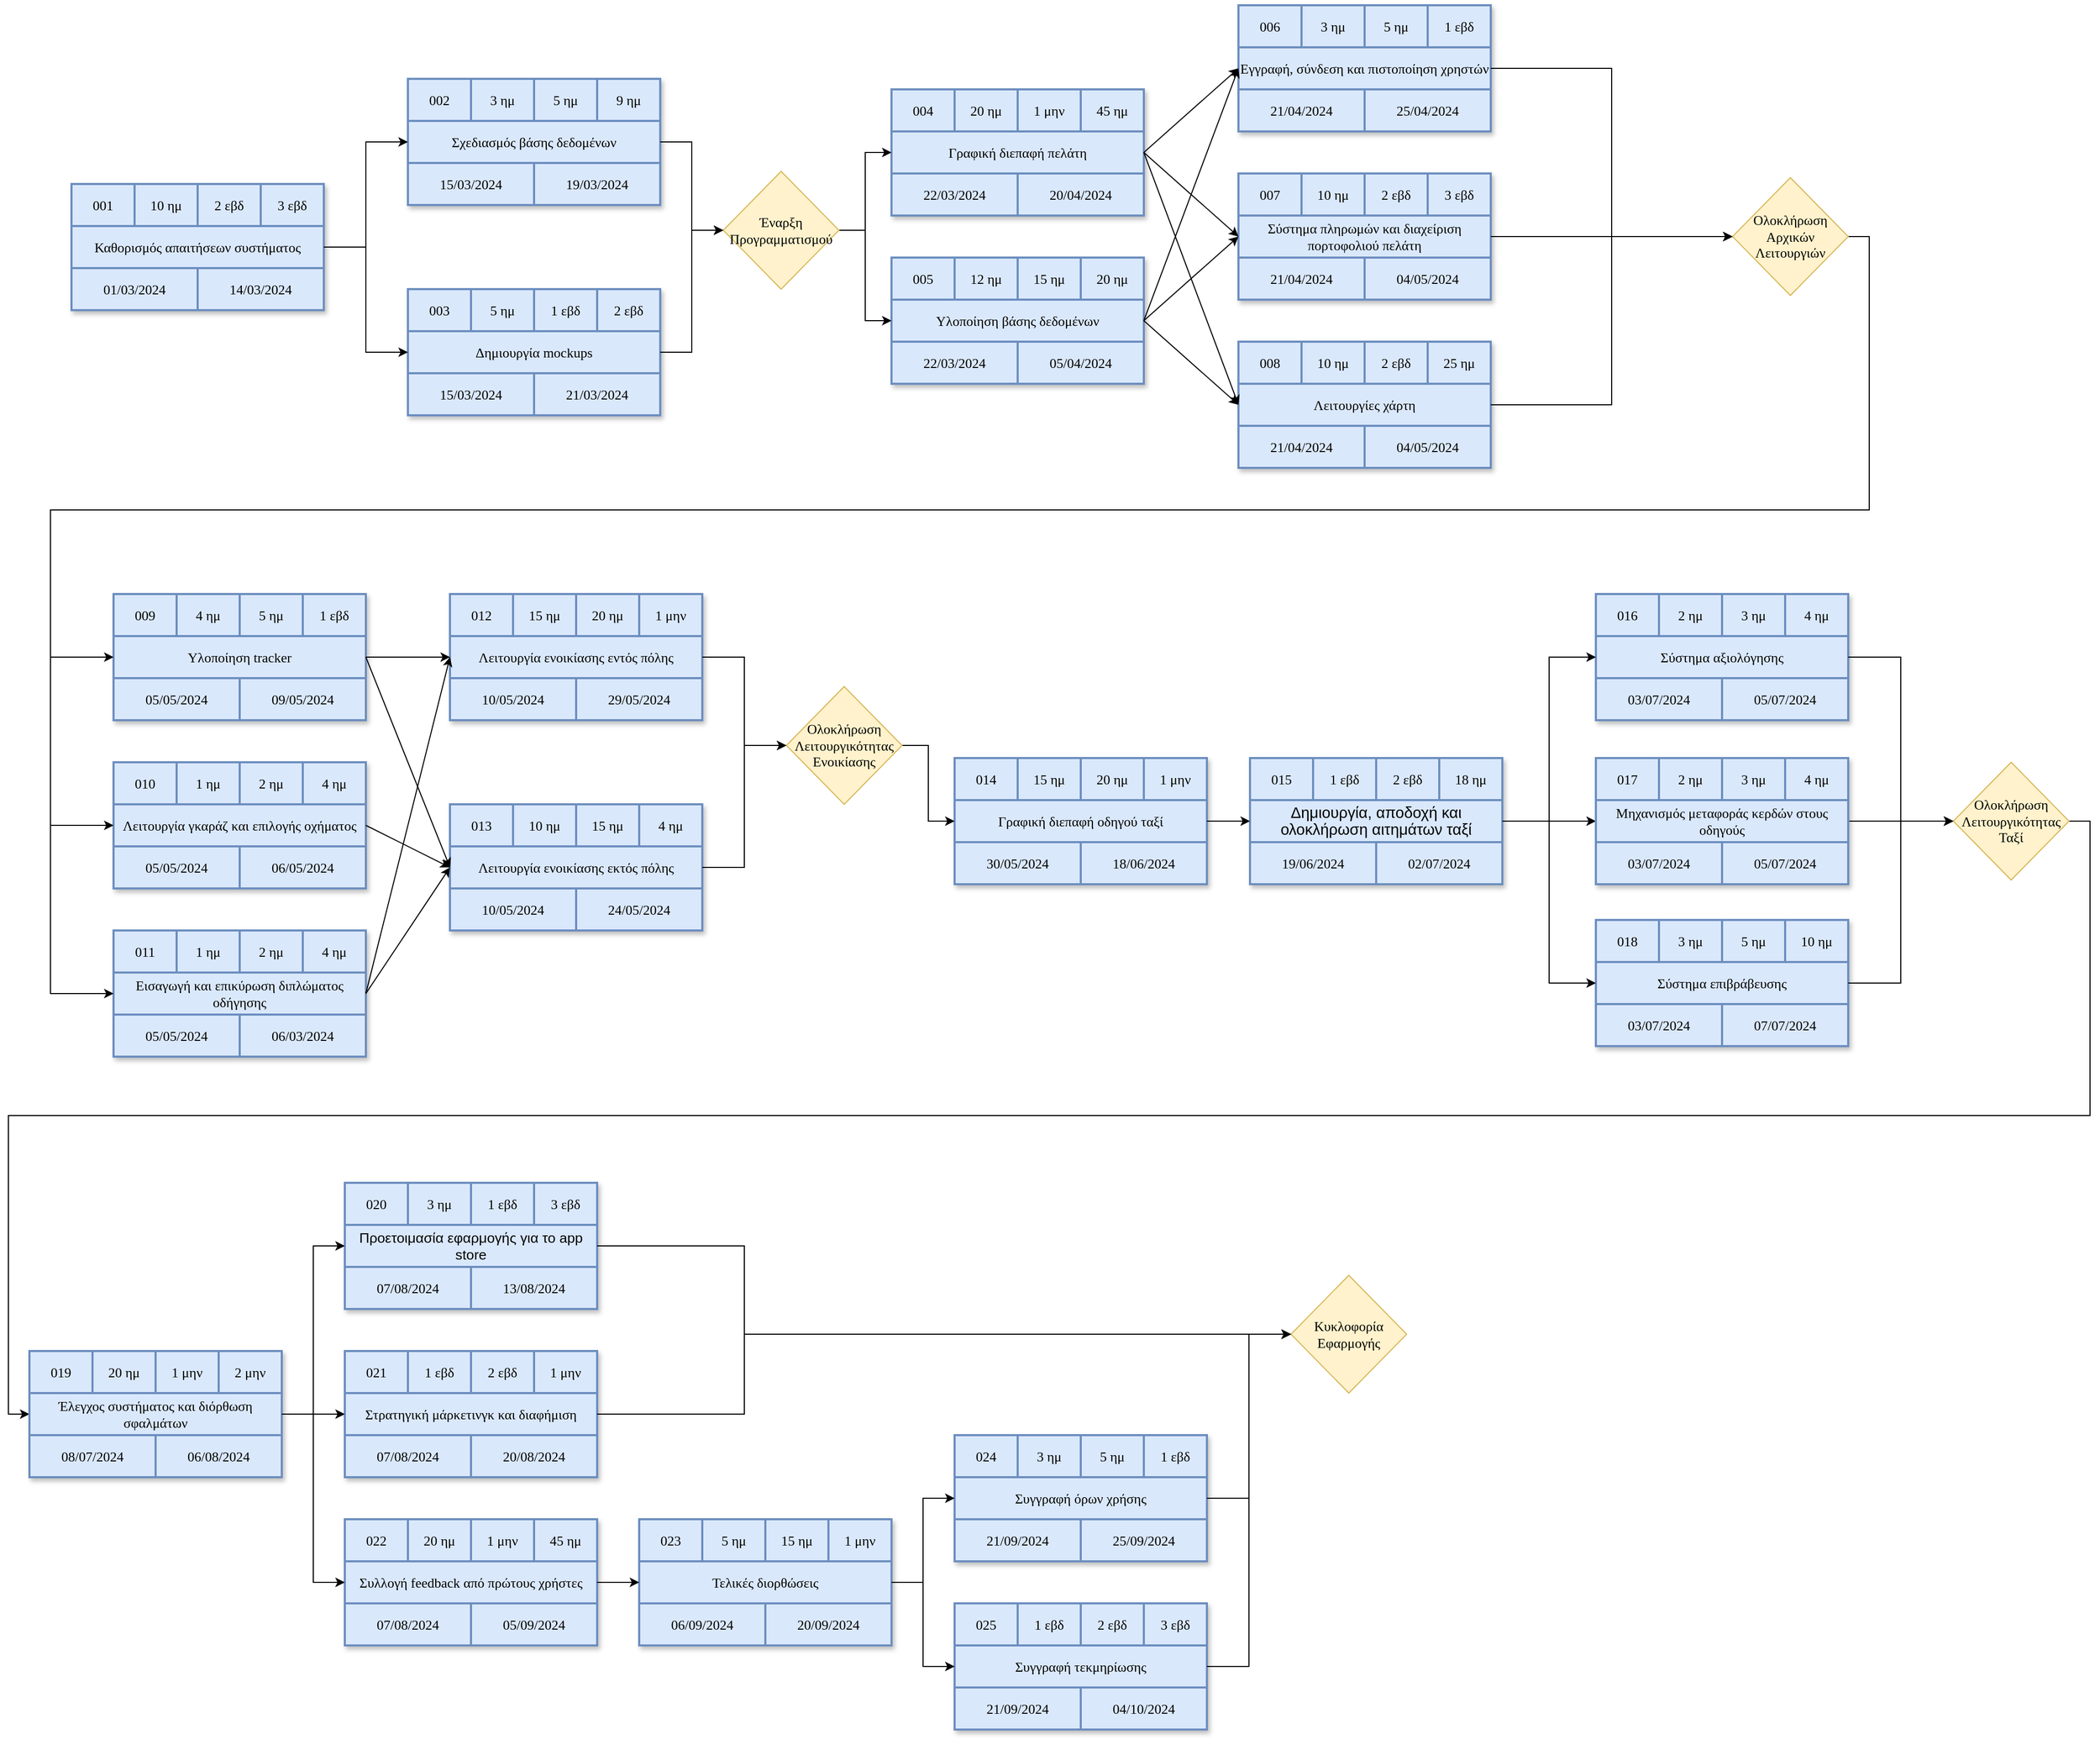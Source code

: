 <mxfile version="24.2.2" type="device">
  <diagram name="Σελίδα-1" id="V3l5VoOThMUsbefkkHB4">
    <mxGraphModel dx="4200" dy="2120" grid="1" gridSize="10" guides="1" tooltips="1" connect="1" arrows="1" fold="1" page="1" pageScale="1" pageWidth="827" pageHeight="1169" math="0" shadow="0">
      <root>
        <mxCell id="0" />
        <mxCell id="1" parent="0" />
        <mxCell id="j5fOIDpLsYWzQuBsl_vW-1" value="" style="group;labelBackgroundColor=none;rounded=0;fillColor=#dae8fc;strokeColor=#6c8ebf;strokeWidth=2;fontSize=13;fontFamily=Verdana;textShadow=0;spacingLeft=6;" parent="1" vertex="1" connectable="0">
          <mxGeometry x="120" y="250" width="240" height="120" as="geometry" />
        </mxCell>
        <mxCell id="j5fOIDpLsYWzQuBsl_vW-2" value="Καθορισμός απαιτήσεων συστήματος" style="rounded=0;whiteSpace=wrap;html=1;labelBackgroundColor=none;fillColor=#dae8fc;strokeColor=#6c8ebf;strokeWidth=2;fontSize=13;fontFamily=Verdana;textShadow=0;spacing=2;spacingTop=0;spacingLeft=0;shadow=1;" parent="j5fOIDpLsYWzQuBsl_vW-1" vertex="1">
          <mxGeometry width="240" height="120" as="geometry" />
        </mxCell>
        <mxCell id="j5fOIDpLsYWzQuBsl_vW-3" value="3 εβδ" style="rounded=0;whiteSpace=wrap;html=1;labelBackgroundColor=none;fillColor=#dae8fc;strokeColor=#6c8ebf;strokeWidth=2;fontSize=13;fontFamily=Verdana;" parent="j5fOIDpLsYWzQuBsl_vW-1" vertex="1">
          <mxGeometry x="180" width="60" height="40" as="geometry" />
        </mxCell>
        <mxCell id="j5fOIDpLsYWzQuBsl_vW-4" value="01/03/2024" style="rounded=0;whiteSpace=wrap;html=1;labelBackgroundColor=none;fillColor=#dae8fc;strokeColor=#6c8ebf;strokeWidth=2;fontSize=13;fontFamily=Verdana;" parent="j5fOIDpLsYWzQuBsl_vW-1" vertex="1">
          <mxGeometry y="80" width="120" height="40" as="geometry" />
        </mxCell>
        <mxCell id="j5fOIDpLsYWzQuBsl_vW-5" value="001" style="rounded=0;whiteSpace=wrap;html=1;labelBackgroundColor=none;fillColor=#dae8fc;strokeColor=#6c8ebf;strokeWidth=2;fontSize=13;fontFamily=Verdana;" parent="j5fOIDpLsYWzQuBsl_vW-1" vertex="1">
          <mxGeometry width="60" height="40" as="geometry" />
        </mxCell>
        <mxCell id="j5fOIDpLsYWzQuBsl_vW-6" value="10 ημ" style="rounded=0;whiteSpace=wrap;html=1;labelBackgroundColor=none;fillColor=#dae8fc;strokeColor=#6c8ebf;strokeWidth=2;fontSize=13;fontFamily=Verdana;" parent="j5fOIDpLsYWzQuBsl_vW-1" vertex="1">
          <mxGeometry x="60" width="60" height="40" as="geometry" />
        </mxCell>
        <mxCell id="j5fOIDpLsYWzQuBsl_vW-7" value="2 εβδ" style="rounded=0;whiteSpace=wrap;html=1;labelBackgroundColor=none;fillColor=#dae8fc;strokeColor=#6c8ebf;strokeWidth=2;fontSize=13;fontFamily=Verdana;" parent="j5fOIDpLsYWzQuBsl_vW-1" vertex="1">
          <mxGeometry x="120" width="60" height="40" as="geometry" />
        </mxCell>
        <mxCell id="j5fOIDpLsYWzQuBsl_vW-8" value="14/03/2024" style="rounded=0;whiteSpace=wrap;html=1;labelBackgroundColor=none;fillColor=#dae8fc;strokeColor=#6c8ebf;strokeWidth=2;fontSize=13;fontFamily=Verdana;" parent="j5fOIDpLsYWzQuBsl_vW-1" vertex="1">
          <mxGeometry x="120" y="80" width="120" height="40" as="geometry" />
        </mxCell>
        <mxCell id="ACQXNQMFATJ4K2vG_BqB-48" style="edgeStyle=orthogonalEdgeStyle;rounded=0;orthogonalLoop=1;jettySize=auto;html=1;exitX=1;exitY=0.5;exitDx=0;exitDy=0;entryX=0;entryY=0.5;entryDx=0;entryDy=0;" parent="1" source="j5fOIDpLsYWzQuBsl_vW-9" target="j5fOIDpLsYWzQuBsl_vW-169" edge="1">
          <mxGeometry relative="1" as="geometry" />
        </mxCell>
        <mxCell id="j5fOIDpLsYWzQuBsl_vW-9" value="&lt;font face=&quot;Verdana&quot;&gt;&lt;span style=&quot;font-size: 13px;&quot;&gt;Ολοκλήρωση Λειτουργικότητας Ταξί&lt;/span&gt;&lt;/font&gt;" style="rhombus;whiteSpace=wrap;html=1;fillColor=#fff2cc;strokeColor=#d6b656;" parent="1" vertex="1">
          <mxGeometry x="1910" y="800" width="110" height="112" as="geometry" />
        </mxCell>
        <mxCell id="j5fOIDpLsYWzQuBsl_vW-12" value="" style="group;labelBackgroundColor=none;rounded=0;fillColor=#dae8fc;strokeColor=#6c8ebf;strokeWidth=2;fontSize=13;fontFamily=Verdana;textShadow=0;spacingLeft=6;" parent="1" vertex="1" connectable="0">
          <mxGeometry x="440" y="350" width="240" height="120" as="geometry" />
        </mxCell>
        <mxCell id="j5fOIDpLsYWzQuBsl_vW-13" value="Δημιουργία mockups" style="rounded=0;whiteSpace=wrap;html=1;labelBackgroundColor=none;fillColor=#dae8fc;strokeColor=#6c8ebf;strokeWidth=2;fontSize=13;fontFamily=Verdana;textShadow=0;spacing=2;spacingTop=0;spacingLeft=0;shadow=1;" parent="j5fOIDpLsYWzQuBsl_vW-12" vertex="1">
          <mxGeometry width="240" height="120" as="geometry" />
        </mxCell>
        <mxCell id="j5fOIDpLsYWzQuBsl_vW-14" value="2 εβδ" style="rounded=0;whiteSpace=wrap;html=1;labelBackgroundColor=none;fillColor=#dae8fc;strokeColor=#6c8ebf;strokeWidth=2;fontSize=13;fontFamily=Verdana;" parent="j5fOIDpLsYWzQuBsl_vW-12" vertex="1">
          <mxGeometry x="180" width="60" height="40" as="geometry" />
        </mxCell>
        <mxCell id="j5fOIDpLsYWzQuBsl_vW-15" value="15/03/2024" style="rounded=0;whiteSpace=wrap;html=1;labelBackgroundColor=none;fillColor=#dae8fc;strokeColor=#6c8ebf;strokeWidth=2;fontSize=13;fontFamily=Verdana;" parent="j5fOIDpLsYWzQuBsl_vW-12" vertex="1">
          <mxGeometry y="80" width="120" height="40" as="geometry" />
        </mxCell>
        <mxCell id="j5fOIDpLsYWzQuBsl_vW-16" value="003" style="rounded=0;whiteSpace=wrap;html=1;labelBackgroundColor=none;fillColor=#dae8fc;strokeColor=#6c8ebf;strokeWidth=2;fontSize=13;fontFamily=Verdana;" parent="j5fOIDpLsYWzQuBsl_vW-12" vertex="1">
          <mxGeometry width="60" height="40" as="geometry" />
        </mxCell>
        <mxCell id="j5fOIDpLsYWzQuBsl_vW-17" value="5 ημ" style="rounded=0;whiteSpace=wrap;html=1;labelBackgroundColor=none;fillColor=#dae8fc;strokeColor=#6c8ebf;strokeWidth=2;fontSize=13;fontFamily=Verdana;" parent="j5fOIDpLsYWzQuBsl_vW-12" vertex="1">
          <mxGeometry x="60" width="60" height="40" as="geometry" />
        </mxCell>
        <mxCell id="j5fOIDpLsYWzQuBsl_vW-18" value="1 εβδ" style="rounded=0;whiteSpace=wrap;html=1;labelBackgroundColor=none;fillColor=#dae8fc;strokeColor=#6c8ebf;strokeWidth=2;fontSize=13;fontFamily=Verdana;" parent="j5fOIDpLsYWzQuBsl_vW-12" vertex="1">
          <mxGeometry x="120" width="60" height="40" as="geometry" />
        </mxCell>
        <mxCell id="j5fOIDpLsYWzQuBsl_vW-19" value="21/03/2024" style="rounded=0;whiteSpace=wrap;html=1;labelBackgroundColor=none;fillColor=#dae8fc;strokeColor=#6c8ebf;strokeWidth=2;fontSize=13;fontFamily=Verdana;" parent="j5fOIDpLsYWzQuBsl_vW-12" vertex="1">
          <mxGeometry x="120" y="80" width="120" height="40" as="geometry" />
        </mxCell>
        <mxCell id="j5fOIDpLsYWzQuBsl_vW-20" value="" style="group;labelBackgroundColor=none;rounded=0;fillColor=#dae8fc;strokeColor=#6c8ebf;strokeWidth=2;fontSize=13;fontFamily=Verdana;textShadow=0;spacingLeft=6;" parent="1" vertex="1" connectable="0">
          <mxGeometry x="440" y="150" width="240" height="120" as="geometry" />
        </mxCell>
        <mxCell id="j5fOIDpLsYWzQuBsl_vW-21" value="Σχεδιασμός βάσης δεδομένων" style="rounded=0;whiteSpace=wrap;html=1;labelBackgroundColor=none;fillColor=#dae8fc;strokeColor=#6c8ebf;strokeWidth=2;fontSize=13;fontFamily=Verdana;textShadow=0;spacing=2;spacingTop=0;spacingLeft=0;shadow=1;" parent="j5fOIDpLsYWzQuBsl_vW-20" vertex="1">
          <mxGeometry width="240" height="120" as="geometry" />
        </mxCell>
        <mxCell id="j5fOIDpLsYWzQuBsl_vW-22" value="9 ημ" style="rounded=0;whiteSpace=wrap;html=1;labelBackgroundColor=none;fillColor=#dae8fc;strokeColor=#6c8ebf;strokeWidth=2;fontSize=13;fontFamily=Verdana;" parent="j5fOIDpLsYWzQuBsl_vW-20" vertex="1">
          <mxGeometry x="180" width="60" height="40" as="geometry" />
        </mxCell>
        <mxCell id="j5fOIDpLsYWzQuBsl_vW-23" value="15/03/2024" style="rounded=0;whiteSpace=wrap;html=1;labelBackgroundColor=none;fillColor=#dae8fc;strokeColor=#6c8ebf;strokeWidth=2;fontSize=13;fontFamily=Verdana;" parent="j5fOIDpLsYWzQuBsl_vW-20" vertex="1">
          <mxGeometry y="80" width="120" height="40" as="geometry" />
        </mxCell>
        <mxCell id="j5fOIDpLsYWzQuBsl_vW-24" value="002" style="rounded=0;whiteSpace=wrap;html=1;labelBackgroundColor=none;fillColor=#dae8fc;strokeColor=#6c8ebf;strokeWidth=2;fontSize=13;fontFamily=Verdana;" parent="j5fOIDpLsYWzQuBsl_vW-20" vertex="1">
          <mxGeometry width="60" height="40" as="geometry" />
        </mxCell>
        <mxCell id="j5fOIDpLsYWzQuBsl_vW-25" value="3 ημ" style="rounded=0;whiteSpace=wrap;html=1;labelBackgroundColor=none;fillColor=#dae8fc;strokeColor=#6c8ebf;strokeWidth=2;fontSize=13;fontFamily=Verdana;" parent="j5fOIDpLsYWzQuBsl_vW-20" vertex="1">
          <mxGeometry x="60" width="60" height="40" as="geometry" />
        </mxCell>
        <mxCell id="j5fOIDpLsYWzQuBsl_vW-26" value="5 ημ" style="rounded=0;whiteSpace=wrap;html=1;labelBackgroundColor=none;fillColor=#dae8fc;strokeColor=#6c8ebf;strokeWidth=2;fontSize=13;fontFamily=Verdana;" parent="j5fOIDpLsYWzQuBsl_vW-20" vertex="1">
          <mxGeometry x="120" width="60" height="40" as="geometry" />
        </mxCell>
        <mxCell id="j5fOIDpLsYWzQuBsl_vW-27" value="19/03/2024" style="rounded=0;whiteSpace=wrap;html=1;labelBackgroundColor=none;fillColor=#dae8fc;strokeColor=#6c8ebf;strokeWidth=2;fontSize=13;fontFamily=Verdana;" parent="j5fOIDpLsYWzQuBsl_vW-20" vertex="1">
          <mxGeometry x="120" y="80" width="120" height="40" as="geometry" />
        </mxCell>
        <mxCell id="j5fOIDpLsYWzQuBsl_vW-28" style="edgeStyle=orthogonalEdgeStyle;rounded=0;orthogonalLoop=1;jettySize=auto;html=1;exitX=1;exitY=0.5;exitDx=0;exitDy=0;entryX=0;entryY=0.5;entryDx=0;entryDy=0;" parent="1" source="j5fOIDpLsYWzQuBsl_vW-2" target="j5fOIDpLsYWzQuBsl_vW-13" edge="1">
          <mxGeometry relative="1" as="geometry" />
        </mxCell>
        <mxCell id="j5fOIDpLsYWzQuBsl_vW-29" style="edgeStyle=orthogonalEdgeStyle;rounded=0;orthogonalLoop=1;jettySize=auto;html=1;exitX=1;exitY=0.5;exitDx=0;exitDy=0;entryX=0;entryY=0.5;entryDx=0;entryDy=0;" parent="1" source="j5fOIDpLsYWzQuBsl_vW-2" target="j5fOIDpLsYWzQuBsl_vW-21" edge="1">
          <mxGeometry relative="1" as="geometry" />
        </mxCell>
        <mxCell id="j5fOIDpLsYWzQuBsl_vW-30" value="" style="group;labelBackgroundColor=none;rounded=0;fillColor=#dae8fc;strokeColor=#6c8ebf;strokeWidth=2;fontSize=13;fontFamily=Verdana;textShadow=0;spacingLeft=6;" parent="1" vertex="1" connectable="0">
          <mxGeometry x="900" y="320" width="240" height="120" as="geometry" />
        </mxCell>
        <mxCell id="j5fOIDpLsYWzQuBsl_vW-31" value="Υλοποίηση βάσης δεδομένων" style="rounded=0;whiteSpace=wrap;html=1;labelBackgroundColor=none;fillColor=#dae8fc;strokeColor=#6c8ebf;strokeWidth=2;fontSize=13;fontFamily=Verdana;textShadow=0;spacing=2;spacingTop=0;spacingLeft=0;shadow=1;" parent="j5fOIDpLsYWzQuBsl_vW-30" vertex="1">
          <mxGeometry width="240" height="120" as="geometry" />
        </mxCell>
        <mxCell id="j5fOIDpLsYWzQuBsl_vW-32" value="20 ημ" style="rounded=0;whiteSpace=wrap;html=1;labelBackgroundColor=none;fillColor=#dae8fc;strokeColor=#6c8ebf;strokeWidth=2;fontSize=13;fontFamily=Verdana;" parent="j5fOIDpLsYWzQuBsl_vW-30" vertex="1">
          <mxGeometry x="180" width="60" height="40" as="geometry" />
        </mxCell>
        <mxCell id="j5fOIDpLsYWzQuBsl_vW-33" value="22/03/2024" style="rounded=0;whiteSpace=wrap;html=1;labelBackgroundColor=none;fillColor=#dae8fc;strokeColor=#6c8ebf;strokeWidth=2;fontSize=13;fontFamily=Verdana;" parent="j5fOIDpLsYWzQuBsl_vW-30" vertex="1">
          <mxGeometry y="80" width="120" height="40" as="geometry" />
        </mxCell>
        <mxCell id="j5fOIDpLsYWzQuBsl_vW-34" value="005" style="rounded=0;whiteSpace=wrap;html=1;labelBackgroundColor=none;fillColor=#dae8fc;strokeColor=#6c8ebf;strokeWidth=2;fontSize=13;fontFamily=Verdana;" parent="j5fOIDpLsYWzQuBsl_vW-30" vertex="1">
          <mxGeometry width="60" height="40" as="geometry" />
        </mxCell>
        <mxCell id="j5fOIDpLsYWzQuBsl_vW-35" value="12 ημ" style="rounded=0;whiteSpace=wrap;html=1;labelBackgroundColor=none;fillColor=#dae8fc;strokeColor=#6c8ebf;strokeWidth=2;fontSize=13;fontFamily=Verdana;" parent="j5fOIDpLsYWzQuBsl_vW-30" vertex="1">
          <mxGeometry x="60" width="60" height="40" as="geometry" />
        </mxCell>
        <mxCell id="j5fOIDpLsYWzQuBsl_vW-36" value="15 ημ" style="rounded=0;whiteSpace=wrap;html=1;labelBackgroundColor=none;fillColor=#dae8fc;strokeColor=#6c8ebf;strokeWidth=2;fontSize=13;fontFamily=Verdana;" parent="j5fOIDpLsYWzQuBsl_vW-30" vertex="1">
          <mxGeometry x="120" width="60" height="40" as="geometry" />
        </mxCell>
        <mxCell id="j5fOIDpLsYWzQuBsl_vW-37" value="05/04/2024" style="rounded=0;whiteSpace=wrap;html=1;labelBackgroundColor=none;fillColor=#dae8fc;strokeColor=#6c8ebf;strokeWidth=2;fontSize=13;fontFamily=Verdana;" parent="j5fOIDpLsYWzQuBsl_vW-30" vertex="1">
          <mxGeometry x="120" y="80" width="120" height="40" as="geometry" />
        </mxCell>
        <mxCell id="j5fOIDpLsYWzQuBsl_vW-38" value="" style="group;labelBackgroundColor=none;rounded=0;fillColor=#dae8fc;strokeColor=#6c8ebf;strokeWidth=2;fontSize=13;fontFamily=Verdana;textShadow=0;spacingLeft=6;" parent="1" vertex="1" connectable="0">
          <mxGeometry x="900" y="160" width="240" height="120" as="geometry" />
        </mxCell>
        <mxCell id="j5fOIDpLsYWzQuBsl_vW-39" value="Γραφική διεπαφή πελάτη" style="rounded=0;whiteSpace=wrap;html=1;labelBackgroundColor=none;fillColor=#dae8fc;strokeColor=#6c8ebf;strokeWidth=2;fontSize=13;fontFamily=Verdana;textShadow=0;spacing=2;spacingTop=0;spacingLeft=0;shadow=1;" parent="j5fOIDpLsYWzQuBsl_vW-38" vertex="1">
          <mxGeometry width="240" height="120" as="geometry" />
        </mxCell>
        <mxCell id="j5fOIDpLsYWzQuBsl_vW-40" value="45 ημ" style="rounded=0;whiteSpace=wrap;html=1;labelBackgroundColor=none;fillColor=#dae8fc;strokeColor=#6c8ebf;strokeWidth=2;fontSize=13;fontFamily=Verdana;" parent="j5fOIDpLsYWzQuBsl_vW-38" vertex="1">
          <mxGeometry x="180" width="60" height="40" as="geometry" />
        </mxCell>
        <mxCell id="j5fOIDpLsYWzQuBsl_vW-41" value="22/03/2024" style="rounded=0;whiteSpace=wrap;html=1;labelBackgroundColor=none;fillColor=#dae8fc;strokeColor=#6c8ebf;strokeWidth=2;fontSize=13;fontFamily=Verdana;" parent="j5fOIDpLsYWzQuBsl_vW-38" vertex="1">
          <mxGeometry y="80" width="120" height="40" as="geometry" />
        </mxCell>
        <mxCell id="j5fOIDpLsYWzQuBsl_vW-42" value="004" style="rounded=0;whiteSpace=wrap;html=1;labelBackgroundColor=none;fillColor=#dae8fc;strokeColor=#6c8ebf;strokeWidth=2;fontSize=13;fontFamily=Verdana;" parent="j5fOIDpLsYWzQuBsl_vW-38" vertex="1">
          <mxGeometry width="60" height="40" as="geometry" />
        </mxCell>
        <mxCell id="j5fOIDpLsYWzQuBsl_vW-43" value="20 ημ" style="rounded=0;whiteSpace=wrap;html=1;labelBackgroundColor=none;fillColor=#dae8fc;strokeColor=#6c8ebf;strokeWidth=2;fontSize=13;fontFamily=Verdana;" parent="j5fOIDpLsYWzQuBsl_vW-38" vertex="1">
          <mxGeometry x="60" width="60" height="40" as="geometry" />
        </mxCell>
        <mxCell id="j5fOIDpLsYWzQuBsl_vW-44" value="1 μην" style="rounded=0;whiteSpace=wrap;html=1;labelBackgroundColor=none;fillColor=#dae8fc;strokeColor=#6c8ebf;strokeWidth=2;fontSize=13;fontFamily=Verdana;" parent="j5fOIDpLsYWzQuBsl_vW-38" vertex="1">
          <mxGeometry x="120" width="60" height="40" as="geometry" />
        </mxCell>
        <mxCell id="j5fOIDpLsYWzQuBsl_vW-45" value="20/04/2024" style="rounded=0;whiteSpace=wrap;html=1;labelBackgroundColor=none;fillColor=#dae8fc;strokeColor=#6c8ebf;strokeWidth=2;fontSize=13;fontFamily=Verdana;" parent="j5fOIDpLsYWzQuBsl_vW-38" vertex="1">
          <mxGeometry x="120" y="80" width="120" height="40" as="geometry" />
        </mxCell>
        <mxCell id="j5fOIDpLsYWzQuBsl_vW-46" value="" style="group;labelBackgroundColor=none;rounded=0;fillColor=#dae8fc;strokeColor=#6c8ebf;strokeWidth=2;fontSize=13;fontFamily=Verdana;textShadow=0;spacingLeft=6;" parent="1" vertex="1" connectable="0">
          <mxGeometry x="1230" y="80" width="240" height="120" as="geometry" />
        </mxCell>
        <mxCell id="j5fOIDpLsYWzQuBsl_vW-47" value="Εγγραφή, σύνδεση και πιστοποίηση χρηστών" style="rounded=0;whiteSpace=wrap;html=1;labelBackgroundColor=none;fillColor=#dae8fc;strokeColor=#6c8ebf;strokeWidth=2;fontSize=13;fontFamily=Verdana;textShadow=0;spacing=2;spacingTop=0;spacingLeft=0;shadow=1;" parent="j5fOIDpLsYWzQuBsl_vW-46" vertex="1">
          <mxGeometry width="240" height="120" as="geometry" />
        </mxCell>
        <mxCell id="j5fOIDpLsYWzQuBsl_vW-48" value="1 εβδ" style="rounded=0;whiteSpace=wrap;html=1;labelBackgroundColor=none;fillColor=#dae8fc;strokeColor=#6c8ebf;strokeWidth=2;fontSize=13;fontFamily=Verdana;" parent="j5fOIDpLsYWzQuBsl_vW-46" vertex="1">
          <mxGeometry x="180" width="60" height="40" as="geometry" />
        </mxCell>
        <mxCell id="j5fOIDpLsYWzQuBsl_vW-49" value="21/04/2024" style="rounded=0;whiteSpace=wrap;html=1;labelBackgroundColor=none;fillColor=#dae8fc;strokeColor=#6c8ebf;strokeWidth=2;fontSize=13;fontFamily=Verdana;" parent="j5fOIDpLsYWzQuBsl_vW-46" vertex="1">
          <mxGeometry y="80" width="120" height="40" as="geometry" />
        </mxCell>
        <mxCell id="j5fOIDpLsYWzQuBsl_vW-50" value="006" style="rounded=0;whiteSpace=wrap;html=1;labelBackgroundColor=none;fillColor=#dae8fc;strokeColor=#6c8ebf;strokeWidth=2;fontSize=13;fontFamily=Verdana;" parent="j5fOIDpLsYWzQuBsl_vW-46" vertex="1">
          <mxGeometry width="60" height="40" as="geometry" />
        </mxCell>
        <mxCell id="j5fOIDpLsYWzQuBsl_vW-51" value="3 ημ" style="rounded=0;whiteSpace=wrap;html=1;labelBackgroundColor=none;fillColor=#dae8fc;strokeColor=#6c8ebf;strokeWidth=2;fontSize=13;fontFamily=Verdana;" parent="j5fOIDpLsYWzQuBsl_vW-46" vertex="1">
          <mxGeometry x="60" width="60" height="40" as="geometry" />
        </mxCell>
        <mxCell id="j5fOIDpLsYWzQuBsl_vW-52" value="5 ημ" style="rounded=0;whiteSpace=wrap;html=1;labelBackgroundColor=none;fillColor=#dae8fc;strokeColor=#6c8ebf;strokeWidth=2;fontSize=13;fontFamily=Verdana;" parent="j5fOIDpLsYWzQuBsl_vW-46" vertex="1">
          <mxGeometry x="120" width="60" height="40" as="geometry" />
        </mxCell>
        <mxCell id="j5fOIDpLsYWzQuBsl_vW-53" value="25/04/2024" style="rounded=0;whiteSpace=wrap;html=1;labelBackgroundColor=none;fillColor=#dae8fc;strokeColor=#6c8ebf;strokeWidth=2;fontSize=13;fontFamily=Verdana;" parent="j5fOIDpLsYWzQuBsl_vW-46" vertex="1">
          <mxGeometry x="120" y="80" width="120" height="40" as="geometry" />
        </mxCell>
        <mxCell id="j5fOIDpLsYWzQuBsl_vW-54" value="" style="group;labelBackgroundColor=none;rounded=0;fillColor=#dae8fc;strokeColor=#6c8ebf;strokeWidth=2;fontSize=13;fontFamily=Verdana;textShadow=0;spacingLeft=6;" parent="1" vertex="1" connectable="0">
          <mxGeometry x="1230" y="240" width="240" height="120" as="geometry" />
        </mxCell>
        <mxCell id="j5fOIDpLsYWzQuBsl_vW-55" value="Σύστημα πληρωμών και διαχείριση πορτοφολιού πελάτη" style="rounded=0;whiteSpace=wrap;html=1;labelBackgroundColor=none;fillColor=#dae8fc;strokeColor=#6c8ebf;strokeWidth=2;fontSize=13;fontFamily=Verdana;textShadow=0;spacing=2;spacingTop=0;spacingLeft=0;shadow=1;" parent="j5fOIDpLsYWzQuBsl_vW-54" vertex="1">
          <mxGeometry width="240" height="120" as="geometry" />
        </mxCell>
        <mxCell id="j5fOIDpLsYWzQuBsl_vW-56" value="3 εβδ" style="rounded=0;whiteSpace=wrap;html=1;labelBackgroundColor=none;fillColor=#dae8fc;strokeColor=#6c8ebf;strokeWidth=2;fontSize=13;fontFamily=Verdana;" parent="j5fOIDpLsYWzQuBsl_vW-54" vertex="1">
          <mxGeometry x="180" width="60" height="40" as="geometry" />
        </mxCell>
        <mxCell id="j5fOIDpLsYWzQuBsl_vW-57" value="21/04/2024" style="rounded=0;whiteSpace=wrap;html=1;labelBackgroundColor=none;fillColor=#dae8fc;strokeColor=#6c8ebf;strokeWidth=2;fontSize=13;fontFamily=Verdana;" parent="j5fOIDpLsYWzQuBsl_vW-54" vertex="1">
          <mxGeometry y="80" width="120" height="40" as="geometry" />
        </mxCell>
        <mxCell id="j5fOIDpLsYWzQuBsl_vW-58" value="007" style="rounded=0;whiteSpace=wrap;html=1;labelBackgroundColor=none;fillColor=#dae8fc;strokeColor=#6c8ebf;strokeWidth=2;fontSize=13;fontFamily=Verdana;" parent="j5fOIDpLsYWzQuBsl_vW-54" vertex="1">
          <mxGeometry width="60" height="40" as="geometry" />
        </mxCell>
        <mxCell id="j5fOIDpLsYWzQuBsl_vW-59" value="10 ημ" style="rounded=0;whiteSpace=wrap;html=1;labelBackgroundColor=none;fillColor=#dae8fc;strokeColor=#6c8ebf;strokeWidth=2;fontSize=13;fontFamily=Verdana;" parent="j5fOIDpLsYWzQuBsl_vW-54" vertex="1">
          <mxGeometry x="60" width="60" height="40" as="geometry" />
        </mxCell>
        <mxCell id="j5fOIDpLsYWzQuBsl_vW-60" value="2 εβδ" style="rounded=0;whiteSpace=wrap;html=1;labelBackgroundColor=none;fillColor=#dae8fc;strokeColor=#6c8ebf;strokeWidth=2;fontSize=13;fontFamily=Verdana;" parent="j5fOIDpLsYWzQuBsl_vW-54" vertex="1">
          <mxGeometry x="120" width="60" height="40" as="geometry" />
        </mxCell>
        <mxCell id="j5fOIDpLsYWzQuBsl_vW-61" value="04/05/2024" style="rounded=0;whiteSpace=wrap;html=1;labelBackgroundColor=none;fillColor=#dae8fc;strokeColor=#6c8ebf;strokeWidth=2;fontSize=13;fontFamily=Verdana;" parent="j5fOIDpLsYWzQuBsl_vW-54" vertex="1">
          <mxGeometry x="120" y="80" width="120" height="40" as="geometry" />
        </mxCell>
        <mxCell id="j5fOIDpLsYWzQuBsl_vW-62" value="" style="group;labelBackgroundColor=none;rounded=0;fillColor=#dae8fc;strokeColor=#6c8ebf;strokeWidth=2;fontSize=13;fontFamily=Verdana;textShadow=0;spacingLeft=6;" parent="1" vertex="1" connectable="0">
          <mxGeometry x="1230" y="400" width="240" height="120" as="geometry" />
        </mxCell>
        <mxCell id="j5fOIDpLsYWzQuBsl_vW-63" value="Λειτουργίες χάρτη" style="rounded=0;whiteSpace=wrap;html=1;labelBackgroundColor=none;fillColor=#dae8fc;strokeColor=#6c8ebf;strokeWidth=2;fontSize=13;fontFamily=Verdana;textShadow=0;spacing=2;spacingTop=0;spacingLeft=0;shadow=1;" parent="j5fOIDpLsYWzQuBsl_vW-62" vertex="1">
          <mxGeometry width="240" height="120" as="geometry" />
        </mxCell>
        <mxCell id="j5fOIDpLsYWzQuBsl_vW-64" value="25 ημ" style="rounded=0;whiteSpace=wrap;html=1;labelBackgroundColor=none;fillColor=#dae8fc;strokeColor=#6c8ebf;strokeWidth=2;fontSize=13;fontFamily=Verdana;" parent="j5fOIDpLsYWzQuBsl_vW-62" vertex="1">
          <mxGeometry x="180" width="60" height="40" as="geometry" />
        </mxCell>
        <mxCell id="j5fOIDpLsYWzQuBsl_vW-65" value="21/04/2024" style="rounded=0;whiteSpace=wrap;html=1;labelBackgroundColor=none;fillColor=#dae8fc;strokeColor=#6c8ebf;strokeWidth=2;fontSize=13;fontFamily=Verdana;" parent="j5fOIDpLsYWzQuBsl_vW-62" vertex="1">
          <mxGeometry y="80" width="120" height="40" as="geometry" />
        </mxCell>
        <mxCell id="j5fOIDpLsYWzQuBsl_vW-66" value="008" style="rounded=0;whiteSpace=wrap;html=1;labelBackgroundColor=none;fillColor=#dae8fc;strokeColor=#6c8ebf;strokeWidth=2;fontSize=13;fontFamily=Verdana;" parent="j5fOIDpLsYWzQuBsl_vW-62" vertex="1">
          <mxGeometry width="60" height="40" as="geometry" />
        </mxCell>
        <mxCell id="j5fOIDpLsYWzQuBsl_vW-67" value="10 ημ" style="rounded=0;whiteSpace=wrap;html=1;labelBackgroundColor=none;fillColor=#dae8fc;strokeColor=#6c8ebf;strokeWidth=2;fontSize=13;fontFamily=Verdana;" parent="j5fOIDpLsYWzQuBsl_vW-62" vertex="1">
          <mxGeometry x="60" width="60" height="40" as="geometry" />
        </mxCell>
        <mxCell id="j5fOIDpLsYWzQuBsl_vW-68" value="2 εβδ" style="rounded=0;whiteSpace=wrap;html=1;labelBackgroundColor=none;fillColor=#dae8fc;strokeColor=#6c8ebf;strokeWidth=2;fontSize=13;fontFamily=Verdana;" parent="j5fOIDpLsYWzQuBsl_vW-62" vertex="1">
          <mxGeometry x="120" width="60" height="40" as="geometry" />
        </mxCell>
        <mxCell id="j5fOIDpLsYWzQuBsl_vW-69" value="04/05/2024" style="rounded=0;whiteSpace=wrap;html=1;labelBackgroundColor=none;fillColor=#dae8fc;strokeColor=#6c8ebf;strokeWidth=2;fontSize=13;fontFamily=Verdana;" parent="j5fOIDpLsYWzQuBsl_vW-62" vertex="1">
          <mxGeometry x="120" y="80" width="120" height="40" as="geometry" />
        </mxCell>
        <mxCell id="j5fOIDpLsYWzQuBsl_vW-98" value="" style="group;labelBackgroundColor=none;rounded=0;fillColor=#dae8fc;strokeColor=#6c8ebf;strokeWidth=2;fontSize=13;fontFamily=Verdana;textShadow=0;spacingLeft=6;" parent="1" vertex="1" connectable="0">
          <mxGeometry x="160" y="960" width="240" height="120" as="geometry" />
        </mxCell>
        <mxCell id="j5fOIDpLsYWzQuBsl_vW-99" value="Εισαγωγή και επικύρωση διπλώματος οδήγησης" style="rounded=0;whiteSpace=wrap;html=1;labelBackgroundColor=none;fillColor=#dae8fc;strokeColor=#6c8ebf;strokeWidth=2;fontSize=13;fontFamily=Verdana;textShadow=0;spacing=2;spacingTop=0;spacingLeft=0;shadow=1;" parent="j5fOIDpLsYWzQuBsl_vW-98" vertex="1">
          <mxGeometry width="240" height="120" as="geometry" />
        </mxCell>
        <mxCell id="j5fOIDpLsYWzQuBsl_vW-100" value="4 ημ" style="rounded=0;whiteSpace=wrap;html=1;labelBackgroundColor=none;fillColor=#dae8fc;strokeColor=#6c8ebf;strokeWidth=2;fontSize=13;fontFamily=Verdana;" parent="j5fOIDpLsYWzQuBsl_vW-98" vertex="1">
          <mxGeometry x="180" width="60" height="40" as="geometry" />
        </mxCell>
        <mxCell id="j5fOIDpLsYWzQuBsl_vW-101" value="05/05/2024" style="rounded=0;whiteSpace=wrap;html=1;labelBackgroundColor=none;fillColor=#dae8fc;strokeColor=#6c8ebf;strokeWidth=2;fontSize=13;fontFamily=Verdana;" parent="j5fOIDpLsYWzQuBsl_vW-98" vertex="1">
          <mxGeometry y="80" width="120" height="40" as="geometry" />
        </mxCell>
        <mxCell id="j5fOIDpLsYWzQuBsl_vW-102" value="011" style="rounded=0;whiteSpace=wrap;html=1;labelBackgroundColor=none;fillColor=#dae8fc;strokeColor=#6c8ebf;strokeWidth=2;fontSize=13;fontFamily=Verdana;" parent="j5fOIDpLsYWzQuBsl_vW-98" vertex="1">
          <mxGeometry width="60" height="40" as="geometry" />
        </mxCell>
        <mxCell id="j5fOIDpLsYWzQuBsl_vW-103" value="1 ημ" style="rounded=0;whiteSpace=wrap;html=1;labelBackgroundColor=none;fillColor=#dae8fc;strokeColor=#6c8ebf;strokeWidth=2;fontSize=13;fontFamily=Verdana;" parent="j5fOIDpLsYWzQuBsl_vW-98" vertex="1">
          <mxGeometry x="60" width="60" height="40" as="geometry" />
        </mxCell>
        <mxCell id="j5fOIDpLsYWzQuBsl_vW-104" value="2 ημ" style="rounded=0;whiteSpace=wrap;html=1;labelBackgroundColor=none;fillColor=#dae8fc;strokeColor=#6c8ebf;strokeWidth=2;fontSize=13;fontFamily=Verdana;" parent="j5fOIDpLsYWzQuBsl_vW-98" vertex="1">
          <mxGeometry x="120" width="60" height="40" as="geometry" />
        </mxCell>
        <mxCell id="j5fOIDpLsYWzQuBsl_vW-105" value="06/03/2024" style="rounded=0;whiteSpace=wrap;html=1;labelBackgroundColor=none;fillColor=#dae8fc;strokeColor=#6c8ebf;strokeWidth=2;fontSize=13;fontFamily=Verdana;" parent="j5fOIDpLsYWzQuBsl_vW-98" vertex="1">
          <mxGeometry x="120" y="80" width="120" height="40" as="geometry" />
        </mxCell>
        <mxCell id="j5fOIDpLsYWzQuBsl_vW-106" value="" style="group;labelBackgroundColor=none;rounded=0;fillColor=#dae8fc;strokeColor=#6c8ebf;strokeWidth=2;fontSize=13;fontFamily=Verdana;textShadow=0;spacingLeft=6;" parent="1" vertex="1" connectable="0">
          <mxGeometry x="160" y="640" width="240" height="120" as="geometry" />
        </mxCell>
        <mxCell id="j5fOIDpLsYWzQuBsl_vW-107" value="Υλοποίηση tracker" style="rounded=0;whiteSpace=wrap;html=1;labelBackgroundColor=none;fillColor=#dae8fc;strokeColor=#6c8ebf;strokeWidth=2;fontSize=13;fontFamily=Verdana;textShadow=0;spacing=2;spacingTop=0;spacingLeft=0;shadow=1;" parent="j5fOIDpLsYWzQuBsl_vW-106" vertex="1">
          <mxGeometry width="240" height="120" as="geometry" />
        </mxCell>
        <mxCell id="j5fOIDpLsYWzQuBsl_vW-108" value="1 εβδ" style="rounded=0;whiteSpace=wrap;html=1;labelBackgroundColor=none;fillColor=#dae8fc;strokeColor=#6c8ebf;strokeWidth=2;fontSize=13;fontFamily=Verdana;" parent="j5fOIDpLsYWzQuBsl_vW-106" vertex="1">
          <mxGeometry x="180" width="60" height="40" as="geometry" />
        </mxCell>
        <mxCell id="j5fOIDpLsYWzQuBsl_vW-109" value="05/05/2024" style="rounded=0;whiteSpace=wrap;html=1;labelBackgroundColor=none;fillColor=#dae8fc;strokeColor=#6c8ebf;strokeWidth=2;fontSize=13;fontFamily=Verdana;" parent="j5fOIDpLsYWzQuBsl_vW-106" vertex="1">
          <mxGeometry y="80" width="120" height="40" as="geometry" />
        </mxCell>
        <mxCell id="j5fOIDpLsYWzQuBsl_vW-110" value="009" style="rounded=0;whiteSpace=wrap;html=1;labelBackgroundColor=none;fillColor=#dae8fc;strokeColor=#6c8ebf;strokeWidth=2;fontSize=13;fontFamily=Verdana;" parent="j5fOIDpLsYWzQuBsl_vW-106" vertex="1">
          <mxGeometry width="60" height="40" as="geometry" />
        </mxCell>
        <mxCell id="j5fOIDpLsYWzQuBsl_vW-111" value="4 ημ" style="rounded=0;whiteSpace=wrap;html=1;labelBackgroundColor=none;fillColor=#dae8fc;strokeColor=#6c8ebf;strokeWidth=2;fontSize=13;fontFamily=Verdana;" parent="j5fOIDpLsYWzQuBsl_vW-106" vertex="1">
          <mxGeometry x="60" width="60" height="40" as="geometry" />
        </mxCell>
        <mxCell id="j5fOIDpLsYWzQuBsl_vW-112" value="5 ημ" style="rounded=0;whiteSpace=wrap;html=1;labelBackgroundColor=none;fillColor=#dae8fc;strokeColor=#6c8ebf;strokeWidth=2;fontSize=13;fontFamily=Verdana;" parent="j5fOIDpLsYWzQuBsl_vW-106" vertex="1">
          <mxGeometry x="120" width="60" height="40" as="geometry" />
        </mxCell>
        <mxCell id="j5fOIDpLsYWzQuBsl_vW-113" value="09/05/2024" style="rounded=0;whiteSpace=wrap;html=1;labelBackgroundColor=none;fillColor=#dae8fc;strokeColor=#6c8ebf;strokeWidth=2;fontSize=13;fontFamily=Verdana;" parent="j5fOIDpLsYWzQuBsl_vW-106" vertex="1">
          <mxGeometry x="120" y="80" width="120" height="40" as="geometry" />
        </mxCell>
        <mxCell id="j5fOIDpLsYWzQuBsl_vW-114" value="" style="group;labelBackgroundColor=none;rounded=0;fillColor=#dae8fc;strokeColor=#6c8ebf;strokeWidth=2;fontSize=13;fontFamily=Verdana;textShadow=0;spacingLeft=6;" parent="1" vertex="1" connectable="0">
          <mxGeometry x="480" y="640" width="240" height="120" as="geometry" />
        </mxCell>
        <mxCell id="j5fOIDpLsYWzQuBsl_vW-115" value="Λειτουργία ενοικίασης εντός πόλης" style="rounded=0;whiteSpace=wrap;html=1;labelBackgroundColor=none;fillColor=#dae8fc;strokeColor=#6c8ebf;strokeWidth=2;fontSize=13;fontFamily=Verdana;textShadow=0;spacing=2;spacingTop=0;spacingLeft=0;shadow=1;" parent="j5fOIDpLsYWzQuBsl_vW-114" vertex="1">
          <mxGeometry width="240" height="120" as="geometry" />
        </mxCell>
        <mxCell id="j5fOIDpLsYWzQuBsl_vW-116" value="1 μην" style="rounded=0;whiteSpace=wrap;html=1;labelBackgroundColor=none;fillColor=#dae8fc;strokeColor=#6c8ebf;strokeWidth=2;fontSize=13;fontFamily=Verdana;" parent="j5fOIDpLsYWzQuBsl_vW-114" vertex="1">
          <mxGeometry x="180" width="60" height="40" as="geometry" />
        </mxCell>
        <mxCell id="j5fOIDpLsYWzQuBsl_vW-117" value="10/05/2024" style="rounded=0;whiteSpace=wrap;html=1;labelBackgroundColor=none;fillColor=#dae8fc;strokeColor=#6c8ebf;strokeWidth=2;fontSize=13;fontFamily=Verdana;" parent="j5fOIDpLsYWzQuBsl_vW-114" vertex="1">
          <mxGeometry y="80" width="120" height="40" as="geometry" />
        </mxCell>
        <mxCell id="j5fOIDpLsYWzQuBsl_vW-118" value="012" style="rounded=0;whiteSpace=wrap;html=1;labelBackgroundColor=none;fillColor=#dae8fc;strokeColor=#6c8ebf;strokeWidth=2;fontSize=13;fontFamily=Verdana;" parent="j5fOIDpLsYWzQuBsl_vW-114" vertex="1">
          <mxGeometry width="60" height="40" as="geometry" />
        </mxCell>
        <mxCell id="j5fOIDpLsYWzQuBsl_vW-119" value="15 ημ" style="rounded=0;whiteSpace=wrap;html=1;labelBackgroundColor=none;fillColor=#dae8fc;strokeColor=#6c8ebf;strokeWidth=2;fontSize=13;fontFamily=Verdana;" parent="j5fOIDpLsYWzQuBsl_vW-114" vertex="1">
          <mxGeometry x="60" width="60" height="40" as="geometry" />
        </mxCell>
        <mxCell id="j5fOIDpLsYWzQuBsl_vW-120" value="20 ημ" style="rounded=0;whiteSpace=wrap;html=1;labelBackgroundColor=none;fillColor=#dae8fc;strokeColor=#6c8ebf;strokeWidth=2;fontSize=13;fontFamily=Verdana;" parent="j5fOIDpLsYWzQuBsl_vW-114" vertex="1">
          <mxGeometry x="120" width="60" height="40" as="geometry" />
        </mxCell>
        <mxCell id="j5fOIDpLsYWzQuBsl_vW-121" value="29/05/2024" style="rounded=0;whiteSpace=wrap;html=1;labelBackgroundColor=none;fillColor=#dae8fc;strokeColor=#6c8ebf;strokeWidth=2;fontSize=13;fontFamily=Verdana;" parent="j5fOIDpLsYWzQuBsl_vW-114" vertex="1">
          <mxGeometry x="120" y="80" width="120" height="40" as="geometry" />
        </mxCell>
        <mxCell id="j5fOIDpLsYWzQuBsl_vW-130" value="" style="group;labelBackgroundColor=none;rounded=0;fillColor=#dae8fc;strokeColor=#6c8ebf;strokeWidth=2;fontSize=13;fontFamily=Verdana;textShadow=0;spacingLeft=6;" parent="1" vertex="1" connectable="0">
          <mxGeometry x="960" y="796" width="240" height="120" as="geometry" />
        </mxCell>
        <mxCell id="j5fOIDpLsYWzQuBsl_vW-131" value="Γραφική διεπαφή οδηγού ταξί" style="rounded=0;whiteSpace=wrap;html=1;labelBackgroundColor=none;fillColor=#dae8fc;strokeColor=#6c8ebf;strokeWidth=2;fontSize=13;fontFamily=Verdana;textShadow=0;spacing=2;spacingTop=0;spacingLeft=0;shadow=1;" parent="j5fOIDpLsYWzQuBsl_vW-130" vertex="1">
          <mxGeometry width="240" height="120" as="geometry" />
        </mxCell>
        <mxCell id="j5fOIDpLsYWzQuBsl_vW-132" value="1 μην" style="rounded=0;whiteSpace=wrap;html=1;labelBackgroundColor=none;fillColor=#dae8fc;strokeColor=#6c8ebf;strokeWidth=2;fontSize=13;fontFamily=Verdana;" parent="j5fOIDpLsYWzQuBsl_vW-130" vertex="1">
          <mxGeometry x="180" width="60" height="40" as="geometry" />
        </mxCell>
        <mxCell id="j5fOIDpLsYWzQuBsl_vW-133" value="30/05/2024" style="rounded=0;whiteSpace=wrap;html=1;labelBackgroundColor=none;fillColor=#dae8fc;strokeColor=#6c8ebf;strokeWidth=2;fontSize=13;fontFamily=Verdana;" parent="j5fOIDpLsYWzQuBsl_vW-130" vertex="1">
          <mxGeometry y="80" width="120" height="40" as="geometry" />
        </mxCell>
        <mxCell id="j5fOIDpLsYWzQuBsl_vW-134" value="014" style="rounded=0;whiteSpace=wrap;html=1;labelBackgroundColor=none;fillColor=#dae8fc;strokeColor=#6c8ebf;strokeWidth=2;fontSize=13;fontFamily=Verdana;" parent="j5fOIDpLsYWzQuBsl_vW-130" vertex="1">
          <mxGeometry width="60" height="40" as="geometry" />
        </mxCell>
        <mxCell id="j5fOIDpLsYWzQuBsl_vW-135" value="15 ημ" style="rounded=0;whiteSpace=wrap;html=1;labelBackgroundColor=none;fillColor=#dae8fc;strokeColor=#6c8ebf;strokeWidth=2;fontSize=13;fontFamily=Verdana;" parent="j5fOIDpLsYWzQuBsl_vW-130" vertex="1">
          <mxGeometry x="60" width="60" height="40" as="geometry" />
        </mxCell>
        <mxCell id="j5fOIDpLsYWzQuBsl_vW-136" value="20 ημ" style="rounded=0;whiteSpace=wrap;html=1;labelBackgroundColor=none;fillColor=#dae8fc;strokeColor=#6c8ebf;strokeWidth=2;fontSize=13;fontFamily=Verdana;" parent="j5fOIDpLsYWzQuBsl_vW-130" vertex="1">
          <mxGeometry x="120" width="60" height="40" as="geometry" />
        </mxCell>
        <mxCell id="j5fOIDpLsYWzQuBsl_vW-137" value="18/06/2024" style="rounded=0;whiteSpace=wrap;html=1;labelBackgroundColor=none;fillColor=#dae8fc;strokeColor=#6c8ebf;strokeWidth=2;fontSize=13;fontFamily=Verdana;" parent="j5fOIDpLsYWzQuBsl_vW-130" vertex="1">
          <mxGeometry x="120" y="80" width="120" height="40" as="geometry" />
        </mxCell>
        <mxCell id="j5fOIDpLsYWzQuBsl_vW-142" value="" style="group;labelBackgroundColor=none;rounded=0;fillColor=#dae8fc;strokeColor=#6c8ebf;strokeWidth=2;fontSize=13;fontFamily=Verdana;textShadow=0;spacingLeft=6;" parent="1" vertex="1" connectable="0">
          <mxGeometry x="1241" y="796" width="240" height="120" as="geometry" />
        </mxCell>
        <mxCell id="j5fOIDpLsYWzQuBsl_vW-143" value="&lt;span style=&quot;font-size: 11pt; line-height: 107%; font-family: Arial, sans-serif;&quot; lang=&quot;EL&quot;&gt;Δημιουργία, αποδοχή και ολοκλήρωση αιτημάτων ταξί&lt;/span&gt;" style="rounded=0;whiteSpace=wrap;html=1;labelBackgroundColor=none;fillColor=#dae8fc;strokeColor=#6c8ebf;strokeWidth=2;fontSize=13;fontFamily=Verdana;textShadow=0;spacing=2;spacingTop=0;spacingLeft=0;shadow=1;" parent="j5fOIDpLsYWzQuBsl_vW-142" vertex="1">
          <mxGeometry width="240" height="120" as="geometry" />
        </mxCell>
        <mxCell id="j5fOIDpLsYWzQuBsl_vW-144" value="18 ημ" style="rounded=0;whiteSpace=wrap;html=1;labelBackgroundColor=none;fillColor=#dae8fc;strokeColor=#6c8ebf;strokeWidth=2;fontSize=13;fontFamily=Verdana;" parent="j5fOIDpLsYWzQuBsl_vW-142" vertex="1">
          <mxGeometry x="180" width="60" height="40" as="geometry" />
        </mxCell>
        <mxCell id="j5fOIDpLsYWzQuBsl_vW-145" value="19/06/2024" style="rounded=0;whiteSpace=wrap;html=1;labelBackgroundColor=none;fillColor=#dae8fc;strokeColor=#6c8ebf;strokeWidth=2;fontSize=13;fontFamily=Verdana;" parent="j5fOIDpLsYWzQuBsl_vW-142" vertex="1">
          <mxGeometry y="80" width="120" height="40" as="geometry" />
        </mxCell>
        <mxCell id="j5fOIDpLsYWzQuBsl_vW-146" value="015" style="rounded=0;whiteSpace=wrap;html=1;labelBackgroundColor=none;fillColor=#dae8fc;strokeColor=#6c8ebf;strokeWidth=2;fontSize=13;fontFamily=Verdana;" parent="j5fOIDpLsYWzQuBsl_vW-142" vertex="1">
          <mxGeometry width="60" height="40" as="geometry" />
        </mxCell>
        <mxCell id="j5fOIDpLsYWzQuBsl_vW-147" value="1 εβδ" style="rounded=0;whiteSpace=wrap;html=1;labelBackgroundColor=none;fillColor=#dae8fc;strokeColor=#6c8ebf;strokeWidth=2;fontSize=13;fontFamily=Verdana;" parent="j5fOIDpLsYWzQuBsl_vW-142" vertex="1">
          <mxGeometry x="60" width="60" height="40" as="geometry" />
        </mxCell>
        <mxCell id="j5fOIDpLsYWzQuBsl_vW-148" value="2 εβδ" style="rounded=0;whiteSpace=wrap;html=1;labelBackgroundColor=none;fillColor=#dae8fc;strokeColor=#6c8ebf;strokeWidth=2;fontSize=13;fontFamily=Verdana;" parent="j5fOIDpLsYWzQuBsl_vW-142" vertex="1">
          <mxGeometry x="120" width="60" height="40" as="geometry" />
        </mxCell>
        <mxCell id="j5fOIDpLsYWzQuBsl_vW-149" value="02/07/2024" style="rounded=0;whiteSpace=wrap;html=1;labelBackgroundColor=none;fillColor=#dae8fc;strokeColor=#6c8ebf;strokeWidth=2;fontSize=13;fontFamily=Verdana;" parent="j5fOIDpLsYWzQuBsl_vW-142" vertex="1">
          <mxGeometry x="120" y="80" width="120" height="40" as="geometry" />
        </mxCell>
        <mxCell id="j5fOIDpLsYWzQuBsl_vW-158" style="edgeStyle=orthogonalEdgeStyle;rounded=0;orthogonalLoop=1;jettySize=auto;html=1;exitX=1;exitY=0.5;exitDx=0;exitDy=0;entryX=0;entryY=0.5;entryDx=0;entryDy=0;" parent="1" source="j5fOIDpLsYWzQuBsl_vW-131" target="j5fOIDpLsYWzQuBsl_vW-143" edge="1">
          <mxGeometry relative="1" as="geometry" />
        </mxCell>
        <mxCell id="j5fOIDpLsYWzQuBsl_vW-168" value="" style="group;labelBackgroundColor=none;rounded=0;fillColor=#dae8fc;strokeColor=#6c8ebf;strokeWidth=2;fontSize=13;fontFamily=Verdana;textShadow=0;spacingLeft=6;" parent="1" vertex="1" connectable="0">
          <mxGeometry x="80" y="1360" width="240" height="120" as="geometry" />
        </mxCell>
        <mxCell id="j5fOIDpLsYWzQuBsl_vW-169" value="Έλεγχος συστήματος και διόρθωση σφαλμάτων" style="rounded=0;whiteSpace=wrap;html=1;labelBackgroundColor=none;fillColor=#dae8fc;strokeColor=#6c8ebf;strokeWidth=2;fontSize=13;fontFamily=Verdana;textShadow=0;spacing=2;spacingTop=0;spacingLeft=0;shadow=1;" parent="j5fOIDpLsYWzQuBsl_vW-168" vertex="1">
          <mxGeometry width="240" height="120" as="geometry" />
        </mxCell>
        <mxCell id="j5fOIDpLsYWzQuBsl_vW-170" value="2 μην" style="rounded=0;whiteSpace=wrap;html=1;labelBackgroundColor=none;fillColor=#dae8fc;strokeColor=#6c8ebf;strokeWidth=2;fontSize=13;fontFamily=Verdana;" parent="j5fOIDpLsYWzQuBsl_vW-168" vertex="1">
          <mxGeometry x="180" width="60" height="40" as="geometry" />
        </mxCell>
        <mxCell id="j5fOIDpLsYWzQuBsl_vW-171" value="08/07/2024" style="rounded=0;whiteSpace=wrap;html=1;labelBackgroundColor=none;fillColor=#dae8fc;strokeColor=#6c8ebf;strokeWidth=2;fontSize=13;fontFamily=Verdana;" parent="j5fOIDpLsYWzQuBsl_vW-168" vertex="1">
          <mxGeometry y="80" width="120" height="40" as="geometry" />
        </mxCell>
        <mxCell id="j5fOIDpLsYWzQuBsl_vW-172" value="019" style="rounded=0;whiteSpace=wrap;html=1;labelBackgroundColor=none;fillColor=#dae8fc;strokeColor=#6c8ebf;strokeWidth=2;fontSize=13;fontFamily=Verdana;" parent="j5fOIDpLsYWzQuBsl_vW-168" vertex="1">
          <mxGeometry width="60" height="40" as="geometry" />
        </mxCell>
        <mxCell id="j5fOIDpLsYWzQuBsl_vW-173" value="20 ημ" style="rounded=0;whiteSpace=wrap;html=1;labelBackgroundColor=none;fillColor=#dae8fc;strokeColor=#6c8ebf;strokeWidth=2;fontSize=13;fontFamily=Verdana;" parent="j5fOIDpLsYWzQuBsl_vW-168" vertex="1">
          <mxGeometry x="60" width="60" height="40" as="geometry" />
        </mxCell>
        <mxCell id="j5fOIDpLsYWzQuBsl_vW-174" value="1 μην" style="rounded=0;whiteSpace=wrap;html=1;labelBackgroundColor=none;fillColor=#dae8fc;strokeColor=#6c8ebf;strokeWidth=2;fontSize=13;fontFamily=Verdana;" parent="j5fOIDpLsYWzQuBsl_vW-168" vertex="1">
          <mxGeometry x="120" width="60" height="40" as="geometry" />
        </mxCell>
        <mxCell id="j5fOIDpLsYWzQuBsl_vW-175" value="06/08/2024" style="rounded=0;whiteSpace=wrap;html=1;labelBackgroundColor=none;fillColor=#dae8fc;strokeColor=#6c8ebf;strokeWidth=2;fontSize=13;fontFamily=Verdana;" parent="j5fOIDpLsYWzQuBsl_vW-168" vertex="1">
          <mxGeometry x="120" y="80" width="120" height="40" as="geometry" />
        </mxCell>
        <mxCell id="j5fOIDpLsYWzQuBsl_vW-176" value="" style="group;labelBackgroundColor=none;rounded=0;fillColor=#dae8fc;strokeColor=#6c8ebf;strokeWidth=2;fontSize=13;fontFamily=Verdana;textShadow=0;spacingLeft=6;" parent="1" vertex="1" connectable="0">
          <mxGeometry x="380" y="1200" width="240" height="120" as="geometry" />
        </mxCell>
        <mxCell id="j5fOIDpLsYWzQuBsl_vW-177" value="&lt;font face=&quot;Verdana, sans-serif&quot;&gt;&lt;span style=&quot;font-size: 13.333px;&quot;&gt;Προετοιμασία εφαρμογής για το app store&lt;/span&gt;&lt;/font&gt;" style="rounded=0;whiteSpace=wrap;html=1;labelBackgroundColor=none;fillColor=#dae8fc;strokeColor=#6c8ebf;strokeWidth=2;fontSize=13;fontFamily=Verdana;textShadow=0;spacing=2;spacingTop=0;spacingLeft=0;shadow=1;" parent="j5fOIDpLsYWzQuBsl_vW-176" vertex="1">
          <mxGeometry width="240" height="120" as="geometry" />
        </mxCell>
        <mxCell id="j5fOIDpLsYWzQuBsl_vW-178" value="3 εβδ" style="rounded=0;whiteSpace=wrap;html=1;labelBackgroundColor=none;fillColor=#dae8fc;strokeColor=#6c8ebf;strokeWidth=2;fontSize=13;fontFamily=Verdana;" parent="j5fOIDpLsYWzQuBsl_vW-176" vertex="1">
          <mxGeometry x="180" width="60" height="40" as="geometry" />
        </mxCell>
        <mxCell id="j5fOIDpLsYWzQuBsl_vW-179" value="07/08/2024" style="rounded=0;whiteSpace=wrap;html=1;labelBackgroundColor=none;fillColor=#dae8fc;strokeColor=#6c8ebf;strokeWidth=2;fontSize=13;fontFamily=Verdana;" parent="j5fOIDpLsYWzQuBsl_vW-176" vertex="1">
          <mxGeometry y="80" width="120" height="40" as="geometry" />
        </mxCell>
        <mxCell id="j5fOIDpLsYWzQuBsl_vW-180" value="020" style="rounded=0;whiteSpace=wrap;html=1;labelBackgroundColor=none;fillColor=#dae8fc;strokeColor=#6c8ebf;strokeWidth=2;fontSize=13;fontFamily=Verdana;" parent="j5fOIDpLsYWzQuBsl_vW-176" vertex="1">
          <mxGeometry width="60" height="40" as="geometry" />
        </mxCell>
        <mxCell id="j5fOIDpLsYWzQuBsl_vW-181" value="3 ημ" style="rounded=0;whiteSpace=wrap;html=1;labelBackgroundColor=none;fillColor=#dae8fc;strokeColor=#6c8ebf;strokeWidth=2;fontSize=13;fontFamily=Verdana;" parent="j5fOIDpLsYWzQuBsl_vW-176" vertex="1">
          <mxGeometry x="60" width="60" height="40" as="geometry" />
        </mxCell>
        <mxCell id="j5fOIDpLsYWzQuBsl_vW-182" value="1 εβδ" style="rounded=0;whiteSpace=wrap;html=1;labelBackgroundColor=none;fillColor=#dae8fc;strokeColor=#6c8ebf;strokeWidth=2;fontSize=13;fontFamily=Verdana;" parent="j5fOIDpLsYWzQuBsl_vW-176" vertex="1">
          <mxGeometry x="120" width="60" height="40" as="geometry" />
        </mxCell>
        <mxCell id="j5fOIDpLsYWzQuBsl_vW-183" value="13/08/2024" style="rounded=0;whiteSpace=wrap;html=1;labelBackgroundColor=none;fillColor=#dae8fc;strokeColor=#6c8ebf;strokeWidth=2;fontSize=13;fontFamily=Verdana;" parent="j5fOIDpLsYWzQuBsl_vW-176" vertex="1">
          <mxGeometry x="120" y="80" width="120" height="40" as="geometry" />
        </mxCell>
        <mxCell id="j5fOIDpLsYWzQuBsl_vW-184" value="" style="group;labelBackgroundColor=none;rounded=0;fillColor=#dae8fc;strokeColor=#6c8ebf;strokeWidth=2;fontSize=13;fontFamily=Verdana;textShadow=0;spacingLeft=6;" parent="1" vertex="1" connectable="0">
          <mxGeometry x="380" y="1360" width="240" height="120" as="geometry" />
        </mxCell>
        <mxCell id="j5fOIDpLsYWzQuBsl_vW-185" value="Στρατηγική μάρκετινγκ και διαφήμιση" style="rounded=0;whiteSpace=wrap;html=1;labelBackgroundColor=none;fillColor=#dae8fc;strokeColor=#6c8ebf;strokeWidth=2;fontSize=13;fontFamily=Verdana;textShadow=0;spacing=2;spacingTop=0;spacingLeft=0;shadow=1;" parent="j5fOIDpLsYWzQuBsl_vW-184" vertex="1">
          <mxGeometry width="240" height="120" as="geometry" />
        </mxCell>
        <mxCell id="j5fOIDpLsYWzQuBsl_vW-186" value="1 μην" style="rounded=0;whiteSpace=wrap;html=1;labelBackgroundColor=none;fillColor=#dae8fc;strokeColor=#6c8ebf;strokeWidth=2;fontSize=13;fontFamily=Verdana;" parent="j5fOIDpLsYWzQuBsl_vW-184" vertex="1">
          <mxGeometry x="180" width="60" height="40" as="geometry" />
        </mxCell>
        <mxCell id="j5fOIDpLsYWzQuBsl_vW-187" value="07/08/2024" style="rounded=0;whiteSpace=wrap;html=1;labelBackgroundColor=none;fillColor=#dae8fc;strokeColor=#6c8ebf;strokeWidth=2;fontSize=13;fontFamily=Verdana;" parent="j5fOIDpLsYWzQuBsl_vW-184" vertex="1">
          <mxGeometry y="80" width="120" height="40" as="geometry" />
        </mxCell>
        <mxCell id="j5fOIDpLsYWzQuBsl_vW-188" value="021" style="rounded=0;whiteSpace=wrap;html=1;labelBackgroundColor=none;fillColor=#dae8fc;strokeColor=#6c8ebf;strokeWidth=2;fontSize=13;fontFamily=Verdana;" parent="j5fOIDpLsYWzQuBsl_vW-184" vertex="1">
          <mxGeometry width="60" height="40" as="geometry" />
        </mxCell>
        <mxCell id="j5fOIDpLsYWzQuBsl_vW-189" value="1 εβδ" style="rounded=0;whiteSpace=wrap;html=1;labelBackgroundColor=none;fillColor=#dae8fc;strokeColor=#6c8ebf;strokeWidth=2;fontSize=13;fontFamily=Verdana;" parent="j5fOIDpLsYWzQuBsl_vW-184" vertex="1">
          <mxGeometry x="60" width="60" height="40" as="geometry" />
        </mxCell>
        <mxCell id="j5fOIDpLsYWzQuBsl_vW-190" value="2 εβδ" style="rounded=0;whiteSpace=wrap;html=1;labelBackgroundColor=none;fillColor=#dae8fc;strokeColor=#6c8ebf;strokeWidth=2;fontSize=13;fontFamily=Verdana;" parent="j5fOIDpLsYWzQuBsl_vW-184" vertex="1">
          <mxGeometry x="120" width="60" height="40" as="geometry" />
        </mxCell>
        <mxCell id="j5fOIDpLsYWzQuBsl_vW-191" value="20/08/2024" style="rounded=0;whiteSpace=wrap;html=1;labelBackgroundColor=none;fillColor=#dae8fc;strokeColor=#6c8ebf;strokeWidth=2;fontSize=13;fontFamily=Verdana;" parent="j5fOIDpLsYWzQuBsl_vW-184" vertex="1">
          <mxGeometry x="120" y="80" width="120" height="40" as="geometry" />
        </mxCell>
        <mxCell id="j5fOIDpLsYWzQuBsl_vW-193" value="" style="group;labelBackgroundColor=none;rounded=0;fillColor=#dae8fc;strokeColor=#6c8ebf;strokeWidth=2;fontSize=13;fontFamily=Verdana;textShadow=0;spacingLeft=6;" parent="1" vertex="1" connectable="0">
          <mxGeometry x="380" y="1520" width="240" height="120" as="geometry" />
        </mxCell>
        <mxCell id="j5fOIDpLsYWzQuBsl_vW-194" value="Συλλογή feedback από πρώτους χρήστες" style="rounded=0;whiteSpace=wrap;html=1;labelBackgroundColor=none;fillColor=#dae8fc;strokeColor=#6c8ebf;strokeWidth=2;fontSize=13;fontFamily=Verdana;textShadow=0;spacing=2;spacingTop=0;spacingLeft=0;shadow=1;" parent="j5fOIDpLsYWzQuBsl_vW-193" vertex="1">
          <mxGeometry width="240" height="120" as="geometry" />
        </mxCell>
        <mxCell id="j5fOIDpLsYWzQuBsl_vW-195" value="45 ημ" style="rounded=0;whiteSpace=wrap;html=1;labelBackgroundColor=none;fillColor=#dae8fc;strokeColor=#6c8ebf;strokeWidth=2;fontSize=13;fontFamily=Verdana;" parent="j5fOIDpLsYWzQuBsl_vW-193" vertex="1">
          <mxGeometry x="180" width="60" height="40" as="geometry" />
        </mxCell>
        <mxCell id="j5fOIDpLsYWzQuBsl_vW-196" value="07/08/2024" style="rounded=0;whiteSpace=wrap;html=1;labelBackgroundColor=none;fillColor=#dae8fc;strokeColor=#6c8ebf;strokeWidth=2;fontSize=13;fontFamily=Verdana;" parent="j5fOIDpLsYWzQuBsl_vW-193" vertex="1">
          <mxGeometry y="80" width="120" height="40" as="geometry" />
        </mxCell>
        <mxCell id="j5fOIDpLsYWzQuBsl_vW-197" value="022" style="rounded=0;whiteSpace=wrap;html=1;labelBackgroundColor=none;fillColor=#dae8fc;strokeColor=#6c8ebf;strokeWidth=2;fontSize=13;fontFamily=Verdana;" parent="j5fOIDpLsYWzQuBsl_vW-193" vertex="1">
          <mxGeometry width="60" height="40" as="geometry" />
        </mxCell>
        <mxCell id="j5fOIDpLsYWzQuBsl_vW-198" value="20 ημ" style="rounded=0;whiteSpace=wrap;html=1;labelBackgroundColor=none;fillColor=#dae8fc;strokeColor=#6c8ebf;strokeWidth=2;fontSize=13;fontFamily=Verdana;" parent="j5fOIDpLsYWzQuBsl_vW-193" vertex="1">
          <mxGeometry x="60" width="60" height="40" as="geometry" />
        </mxCell>
        <mxCell id="j5fOIDpLsYWzQuBsl_vW-199" value="1 μην" style="rounded=0;whiteSpace=wrap;html=1;labelBackgroundColor=none;fillColor=#dae8fc;strokeColor=#6c8ebf;strokeWidth=2;fontSize=13;fontFamily=Verdana;" parent="j5fOIDpLsYWzQuBsl_vW-193" vertex="1">
          <mxGeometry x="120" width="60" height="40" as="geometry" />
        </mxCell>
        <mxCell id="j5fOIDpLsYWzQuBsl_vW-200" value="05/09/2024" style="rounded=0;whiteSpace=wrap;html=1;labelBackgroundColor=none;fillColor=#dae8fc;strokeColor=#6c8ebf;strokeWidth=2;fontSize=13;fontFamily=Verdana;" parent="j5fOIDpLsYWzQuBsl_vW-193" vertex="1">
          <mxGeometry x="120" y="80" width="120" height="40" as="geometry" />
        </mxCell>
        <mxCell id="j5fOIDpLsYWzQuBsl_vW-201" value="" style="group;labelBackgroundColor=none;rounded=0;fillColor=#dae8fc;strokeColor=#6c8ebf;strokeWidth=2;fontSize=13;fontFamily=Verdana;textShadow=0;spacingLeft=6;" parent="1" vertex="1" connectable="0">
          <mxGeometry x="660" y="1520" width="240" height="120" as="geometry" />
        </mxCell>
        <mxCell id="j5fOIDpLsYWzQuBsl_vW-202" value="Τελικές διορθώσεις" style="rounded=0;whiteSpace=wrap;html=1;labelBackgroundColor=none;fillColor=#dae8fc;strokeColor=#6c8ebf;strokeWidth=2;fontSize=13;fontFamily=Verdana;textShadow=0;spacing=2;spacingTop=0;spacingLeft=0;shadow=1;" parent="j5fOIDpLsYWzQuBsl_vW-201" vertex="1">
          <mxGeometry width="240" height="120" as="geometry" />
        </mxCell>
        <mxCell id="j5fOIDpLsYWzQuBsl_vW-203" value="1 μην" style="rounded=0;whiteSpace=wrap;html=1;labelBackgroundColor=none;fillColor=#dae8fc;strokeColor=#6c8ebf;strokeWidth=2;fontSize=13;fontFamily=Verdana;" parent="j5fOIDpLsYWzQuBsl_vW-201" vertex="1">
          <mxGeometry x="180" width="60" height="40" as="geometry" />
        </mxCell>
        <mxCell id="j5fOIDpLsYWzQuBsl_vW-204" value="06/09/2024" style="rounded=0;whiteSpace=wrap;html=1;labelBackgroundColor=none;fillColor=#dae8fc;strokeColor=#6c8ebf;strokeWidth=2;fontSize=13;fontFamily=Verdana;" parent="j5fOIDpLsYWzQuBsl_vW-201" vertex="1">
          <mxGeometry y="80" width="120" height="40" as="geometry" />
        </mxCell>
        <mxCell id="j5fOIDpLsYWzQuBsl_vW-205" value="023" style="rounded=0;whiteSpace=wrap;html=1;labelBackgroundColor=none;fillColor=#dae8fc;strokeColor=#6c8ebf;strokeWidth=2;fontSize=13;fontFamily=Verdana;" parent="j5fOIDpLsYWzQuBsl_vW-201" vertex="1">
          <mxGeometry width="60" height="40" as="geometry" />
        </mxCell>
        <mxCell id="j5fOIDpLsYWzQuBsl_vW-206" value="5 ημ" style="rounded=0;whiteSpace=wrap;html=1;labelBackgroundColor=none;fillColor=#dae8fc;strokeColor=#6c8ebf;strokeWidth=2;fontSize=13;fontFamily=Verdana;" parent="j5fOIDpLsYWzQuBsl_vW-201" vertex="1">
          <mxGeometry x="60" width="60" height="40" as="geometry" />
        </mxCell>
        <mxCell id="j5fOIDpLsYWzQuBsl_vW-207" value="15 ημ" style="rounded=0;whiteSpace=wrap;html=1;labelBackgroundColor=none;fillColor=#dae8fc;strokeColor=#6c8ebf;strokeWidth=2;fontSize=13;fontFamily=Verdana;" parent="j5fOIDpLsYWzQuBsl_vW-201" vertex="1">
          <mxGeometry x="120" width="60" height="40" as="geometry" />
        </mxCell>
        <mxCell id="j5fOIDpLsYWzQuBsl_vW-208" value="20/09/2024" style="rounded=0;whiteSpace=wrap;html=1;labelBackgroundColor=none;fillColor=#dae8fc;strokeColor=#6c8ebf;strokeWidth=2;fontSize=13;fontFamily=Verdana;" parent="j5fOIDpLsYWzQuBsl_vW-201" vertex="1">
          <mxGeometry x="120" y="80" width="120" height="40" as="geometry" />
        </mxCell>
        <mxCell id="j5fOIDpLsYWzQuBsl_vW-209" style="edgeStyle=orthogonalEdgeStyle;rounded=0;orthogonalLoop=1;jettySize=auto;html=1;exitX=1;exitY=0.5;exitDx=0;exitDy=0;entryX=0;entryY=0.5;entryDx=0;entryDy=0;" parent="1" source="j5fOIDpLsYWzQuBsl_vW-194" target="j5fOIDpLsYWzQuBsl_vW-202" edge="1">
          <mxGeometry relative="1" as="geometry" />
        </mxCell>
        <mxCell id="j5fOIDpLsYWzQuBsl_vW-210" style="edgeStyle=orthogonalEdgeStyle;rounded=0;orthogonalLoop=1;jettySize=auto;html=1;exitX=1;exitY=0.5;exitDx=0;exitDy=0;entryX=0;entryY=0.5;entryDx=0;entryDy=0;" parent="1" source="j5fOIDpLsYWzQuBsl_vW-169" target="j5fOIDpLsYWzQuBsl_vW-185" edge="1">
          <mxGeometry relative="1" as="geometry" />
        </mxCell>
        <mxCell id="j5fOIDpLsYWzQuBsl_vW-211" style="edgeStyle=orthogonalEdgeStyle;rounded=0;orthogonalLoop=1;jettySize=auto;html=1;exitX=1;exitY=0.5;exitDx=0;exitDy=0;entryX=0;entryY=0.5;entryDx=0;entryDy=0;" parent="1" source="j5fOIDpLsYWzQuBsl_vW-169" target="j5fOIDpLsYWzQuBsl_vW-177" edge="1">
          <mxGeometry relative="1" as="geometry" />
        </mxCell>
        <mxCell id="j5fOIDpLsYWzQuBsl_vW-212" style="edgeStyle=orthogonalEdgeStyle;rounded=0;orthogonalLoop=1;jettySize=auto;html=1;exitX=1;exitY=0.5;exitDx=0;exitDy=0;entryX=0;entryY=0.5;entryDx=0;entryDy=0;" parent="1" source="j5fOIDpLsYWzQuBsl_vW-169" target="j5fOIDpLsYWzQuBsl_vW-194" edge="1">
          <mxGeometry relative="1" as="geometry" />
        </mxCell>
        <mxCell id="j5fOIDpLsYWzQuBsl_vW-213" value="" style="group;labelBackgroundColor=none;rounded=0;fillColor=#dae8fc;strokeColor=#6c8ebf;strokeWidth=2;fontSize=13;fontFamily=Verdana;textShadow=0;spacingLeft=6;" parent="1" vertex="1" connectable="0">
          <mxGeometry x="960" y="1600" width="240" height="120" as="geometry" />
        </mxCell>
        <mxCell id="j5fOIDpLsYWzQuBsl_vW-214" value="Συγγραφή τεκμηρίωσης" style="rounded=0;whiteSpace=wrap;html=1;labelBackgroundColor=none;fillColor=#dae8fc;strokeColor=#6c8ebf;strokeWidth=2;fontSize=13;fontFamily=Verdana;textShadow=0;spacing=2;spacingTop=0;spacingLeft=0;shadow=1;" parent="j5fOIDpLsYWzQuBsl_vW-213" vertex="1">
          <mxGeometry width="240" height="120" as="geometry" />
        </mxCell>
        <mxCell id="j5fOIDpLsYWzQuBsl_vW-215" value="3 εβδ" style="rounded=0;whiteSpace=wrap;html=1;labelBackgroundColor=none;fillColor=#dae8fc;strokeColor=#6c8ebf;strokeWidth=2;fontSize=13;fontFamily=Verdana;" parent="j5fOIDpLsYWzQuBsl_vW-213" vertex="1">
          <mxGeometry x="180" width="60" height="40" as="geometry" />
        </mxCell>
        <mxCell id="j5fOIDpLsYWzQuBsl_vW-216" value="21/09/2024" style="rounded=0;whiteSpace=wrap;html=1;labelBackgroundColor=none;fillColor=#dae8fc;strokeColor=#6c8ebf;strokeWidth=2;fontSize=13;fontFamily=Verdana;" parent="j5fOIDpLsYWzQuBsl_vW-213" vertex="1">
          <mxGeometry y="80" width="120" height="40" as="geometry" />
        </mxCell>
        <mxCell id="j5fOIDpLsYWzQuBsl_vW-217" value="025" style="rounded=0;whiteSpace=wrap;html=1;labelBackgroundColor=none;fillColor=#dae8fc;strokeColor=#6c8ebf;strokeWidth=2;fontSize=13;fontFamily=Verdana;" parent="j5fOIDpLsYWzQuBsl_vW-213" vertex="1">
          <mxGeometry width="60" height="40" as="geometry" />
        </mxCell>
        <mxCell id="j5fOIDpLsYWzQuBsl_vW-218" value="1 εβδ" style="rounded=0;whiteSpace=wrap;html=1;labelBackgroundColor=none;fillColor=#dae8fc;strokeColor=#6c8ebf;strokeWidth=2;fontSize=13;fontFamily=Verdana;" parent="j5fOIDpLsYWzQuBsl_vW-213" vertex="1">
          <mxGeometry x="60" width="60" height="40" as="geometry" />
        </mxCell>
        <mxCell id="j5fOIDpLsYWzQuBsl_vW-219" value="2 εβδ" style="rounded=0;whiteSpace=wrap;html=1;labelBackgroundColor=none;fillColor=#dae8fc;strokeColor=#6c8ebf;strokeWidth=2;fontSize=13;fontFamily=Verdana;" parent="j5fOIDpLsYWzQuBsl_vW-213" vertex="1">
          <mxGeometry x="120" width="60" height="40" as="geometry" />
        </mxCell>
        <mxCell id="j5fOIDpLsYWzQuBsl_vW-220" value="04/10/2024" style="rounded=0;whiteSpace=wrap;html=1;labelBackgroundColor=none;fillColor=#dae8fc;strokeColor=#6c8ebf;strokeWidth=2;fontSize=13;fontFamily=Verdana;" parent="j5fOIDpLsYWzQuBsl_vW-213" vertex="1">
          <mxGeometry x="120" y="80" width="120" height="40" as="geometry" />
        </mxCell>
        <mxCell id="j5fOIDpLsYWzQuBsl_vW-221" value="&lt;font face=&quot;Verdana&quot;&gt;&lt;span style=&quot;font-size: 13px;&quot;&gt;Κυκλοφορία Εφαρμογής&lt;/span&gt;&lt;/font&gt;" style="rhombus;whiteSpace=wrap;html=1;fillColor=#fff2cc;strokeColor=#d6b656;" parent="1" vertex="1">
          <mxGeometry x="1280" y="1288" width="110" height="112" as="geometry" />
        </mxCell>
        <mxCell id="j5fOIDpLsYWzQuBsl_vW-222" style="edgeStyle=orthogonalEdgeStyle;rounded=0;orthogonalLoop=1;jettySize=auto;html=1;exitX=1;exitY=0.5;exitDx=0;exitDy=0;entryX=0;entryY=0.5;entryDx=0;entryDy=0;" parent="1" source="j5fOIDpLsYWzQuBsl_vW-177" target="j5fOIDpLsYWzQuBsl_vW-221" edge="1">
          <mxGeometry relative="1" as="geometry">
            <Array as="points">
              <mxPoint x="760" y="1260" />
              <mxPoint x="760" y="1344" />
            </Array>
          </mxGeometry>
        </mxCell>
        <mxCell id="j5fOIDpLsYWzQuBsl_vW-223" style="edgeStyle=orthogonalEdgeStyle;rounded=0;orthogonalLoop=1;jettySize=auto;html=1;exitX=1;exitY=0.5;exitDx=0;exitDy=0;entryX=0;entryY=0.5;entryDx=0;entryDy=0;" parent="1" source="j5fOIDpLsYWzQuBsl_vW-185" target="j5fOIDpLsYWzQuBsl_vW-221" edge="1">
          <mxGeometry relative="1" as="geometry">
            <Array as="points">
              <mxPoint x="760" y="1420" />
              <mxPoint x="760" y="1344" />
            </Array>
          </mxGeometry>
        </mxCell>
        <mxCell id="j5fOIDpLsYWzQuBsl_vW-224" style="edgeStyle=orthogonalEdgeStyle;rounded=0;orthogonalLoop=1;jettySize=auto;html=1;exitX=1;exitY=0.5;exitDx=0;exitDy=0;entryX=0;entryY=0.5;entryDx=0;entryDy=0;" parent="1" source="j5fOIDpLsYWzQuBsl_vW-214" target="j5fOIDpLsYWzQuBsl_vW-221" edge="1">
          <mxGeometry relative="1" as="geometry" />
        </mxCell>
        <mxCell id="j5fOIDpLsYWzQuBsl_vW-225" style="edgeStyle=orthogonalEdgeStyle;rounded=0;orthogonalLoop=1;jettySize=auto;html=1;exitX=1;exitY=0.5;exitDx=0;exitDy=0;entryX=0;entryY=0.5;entryDx=0;entryDy=0;" parent="1" source="j5fOIDpLsYWzQuBsl_vW-202" target="j5fOIDpLsYWzQuBsl_vW-214" edge="1">
          <mxGeometry relative="1" as="geometry" />
        </mxCell>
        <mxCell id="j5fOIDpLsYWzQuBsl_vW-226" value="" style="group;labelBackgroundColor=none;rounded=0;fillColor=#dae8fc;strokeColor=#6c8ebf;strokeWidth=2;fontSize=13;fontFamily=Verdana;textShadow=0;spacingLeft=6;" parent="1" vertex="1" connectable="0">
          <mxGeometry x="1570" y="640" width="240" height="120" as="geometry" />
        </mxCell>
        <mxCell id="j5fOIDpLsYWzQuBsl_vW-227" value="Σύστημα αξιολόγησης" style="rounded=0;whiteSpace=wrap;html=1;labelBackgroundColor=none;fillColor=#dae8fc;strokeColor=#6c8ebf;strokeWidth=2;fontSize=13;fontFamily=Verdana;textShadow=0;spacing=2;spacingTop=0;spacingLeft=0;shadow=1;" parent="j5fOIDpLsYWzQuBsl_vW-226" vertex="1">
          <mxGeometry width="240" height="120" as="geometry" />
        </mxCell>
        <mxCell id="j5fOIDpLsYWzQuBsl_vW-228" value="4 ημ" style="rounded=0;whiteSpace=wrap;html=1;labelBackgroundColor=none;fillColor=#dae8fc;strokeColor=#6c8ebf;strokeWidth=2;fontSize=13;fontFamily=Verdana;" parent="j5fOIDpLsYWzQuBsl_vW-226" vertex="1">
          <mxGeometry x="180" width="60" height="40" as="geometry" />
        </mxCell>
        <mxCell id="j5fOIDpLsYWzQuBsl_vW-229" value="03/07/2024" style="rounded=0;whiteSpace=wrap;html=1;labelBackgroundColor=none;fillColor=#dae8fc;strokeColor=#6c8ebf;strokeWidth=2;fontSize=13;fontFamily=Verdana;" parent="j5fOIDpLsYWzQuBsl_vW-226" vertex="1">
          <mxGeometry y="80" width="120" height="40" as="geometry" />
        </mxCell>
        <mxCell id="j5fOIDpLsYWzQuBsl_vW-230" value="016" style="rounded=0;whiteSpace=wrap;html=1;labelBackgroundColor=none;fillColor=#dae8fc;strokeColor=#6c8ebf;strokeWidth=2;fontSize=13;fontFamily=Verdana;" parent="j5fOIDpLsYWzQuBsl_vW-226" vertex="1">
          <mxGeometry width="60" height="40" as="geometry" />
        </mxCell>
        <mxCell id="j5fOIDpLsYWzQuBsl_vW-231" value="2 ημ" style="rounded=0;whiteSpace=wrap;html=1;labelBackgroundColor=none;fillColor=#dae8fc;strokeColor=#6c8ebf;strokeWidth=2;fontSize=13;fontFamily=Verdana;" parent="j5fOIDpLsYWzQuBsl_vW-226" vertex="1">
          <mxGeometry x="60" width="60" height="40" as="geometry" />
        </mxCell>
        <mxCell id="j5fOIDpLsYWzQuBsl_vW-232" value="3 ημ" style="rounded=0;whiteSpace=wrap;html=1;labelBackgroundColor=none;fillColor=#dae8fc;strokeColor=#6c8ebf;strokeWidth=2;fontSize=13;fontFamily=Verdana;" parent="j5fOIDpLsYWzQuBsl_vW-226" vertex="1">
          <mxGeometry x="120" width="60" height="40" as="geometry" />
        </mxCell>
        <mxCell id="j5fOIDpLsYWzQuBsl_vW-233" value="05/07/2024" style="rounded=0;whiteSpace=wrap;html=1;labelBackgroundColor=none;fillColor=#dae8fc;strokeColor=#6c8ebf;strokeWidth=2;fontSize=13;fontFamily=Verdana;" parent="j5fOIDpLsYWzQuBsl_vW-226" vertex="1">
          <mxGeometry x="120" y="80" width="120" height="40" as="geometry" />
        </mxCell>
        <mxCell id="j5fOIDpLsYWzQuBsl_vW-242" value="" style="group;labelBackgroundColor=none;rounded=0;fillColor=#dae8fc;strokeColor=#6c8ebf;strokeWidth=2;fontSize=13;fontFamily=Verdana;textShadow=0;spacingLeft=6;" parent="1" vertex="1" connectable="0">
          <mxGeometry x="1570" y="950" width="240" height="120" as="geometry" />
        </mxCell>
        <mxCell id="j5fOIDpLsYWzQuBsl_vW-243" value="Σύστημα επιβράβευσης" style="rounded=0;whiteSpace=wrap;html=1;labelBackgroundColor=none;fillColor=#dae8fc;strokeColor=#6c8ebf;strokeWidth=2;fontSize=13;fontFamily=Verdana;textShadow=0;spacing=2;spacingTop=0;spacingLeft=0;shadow=1;" parent="j5fOIDpLsYWzQuBsl_vW-242" vertex="1">
          <mxGeometry width="240" height="120" as="geometry" />
        </mxCell>
        <mxCell id="j5fOIDpLsYWzQuBsl_vW-244" value="10 ημ" style="rounded=0;whiteSpace=wrap;html=1;labelBackgroundColor=none;fillColor=#dae8fc;strokeColor=#6c8ebf;strokeWidth=2;fontSize=13;fontFamily=Verdana;" parent="j5fOIDpLsYWzQuBsl_vW-242" vertex="1">
          <mxGeometry x="180" width="60" height="40" as="geometry" />
        </mxCell>
        <mxCell id="j5fOIDpLsYWzQuBsl_vW-245" value="03/07/2024" style="rounded=0;whiteSpace=wrap;html=1;labelBackgroundColor=none;fillColor=#dae8fc;strokeColor=#6c8ebf;strokeWidth=2;fontSize=13;fontFamily=Verdana;" parent="j5fOIDpLsYWzQuBsl_vW-242" vertex="1">
          <mxGeometry y="80" width="120" height="40" as="geometry" />
        </mxCell>
        <mxCell id="j5fOIDpLsYWzQuBsl_vW-246" value="018" style="rounded=0;whiteSpace=wrap;html=1;labelBackgroundColor=none;fillColor=#dae8fc;strokeColor=#6c8ebf;strokeWidth=2;fontSize=13;fontFamily=Verdana;" parent="j5fOIDpLsYWzQuBsl_vW-242" vertex="1">
          <mxGeometry width="60" height="40" as="geometry" />
        </mxCell>
        <mxCell id="j5fOIDpLsYWzQuBsl_vW-247" value="3 ημ" style="rounded=0;whiteSpace=wrap;html=1;labelBackgroundColor=none;fillColor=#dae8fc;strokeColor=#6c8ebf;strokeWidth=2;fontSize=13;fontFamily=Verdana;" parent="j5fOIDpLsYWzQuBsl_vW-242" vertex="1">
          <mxGeometry x="60" width="60" height="40" as="geometry" />
        </mxCell>
        <mxCell id="j5fOIDpLsYWzQuBsl_vW-248" value="5 ημ" style="rounded=0;whiteSpace=wrap;html=1;labelBackgroundColor=none;fillColor=#dae8fc;strokeColor=#6c8ebf;strokeWidth=2;fontSize=13;fontFamily=Verdana;" parent="j5fOIDpLsYWzQuBsl_vW-242" vertex="1">
          <mxGeometry x="120" width="60" height="40" as="geometry" />
        </mxCell>
        <mxCell id="j5fOIDpLsYWzQuBsl_vW-249" value="07/07/2024" style="rounded=0;whiteSpace=wrap;html=1;labelBackgroundColor=none;fillColor=#dae8fc;strokeColor=#6c8ebf;strokeWidth=2;fontSize=13;fontFamily=Verdana;" parent="j5fOIDpLsYWzQuBsl_vW-242" vertex="1">
          <mxGeometry x="120" y="80" width="120" height="40" as="geometry" />
        </mxCell>
        <mxCell id="ACQXNQMFATJ4K2vG_BqB-18" value="" style="group;labelBackgroundColor=none;rounded=0;fillColor=#dae8fc;strokeColor=#6c8ebf;strokeWidth=2;fontSize=13;fontFamily=Verdana;textShadow=0;spacingLeft=6;" parent="1" vertex="1" connectable="0">
          <mxGeometry x="160" y="800" width="240" height="120" as="geometry" />
        </mxCell>
        <mxCell id="ACQXNQMFATJ4K2vG_BqB-19" value="Λειτουργία γκαράζ και επιλογής οχήματος" style="rounded=0;whiteSpace=wrap;html=1;labelBackgroundColor=none;fillColor=#dae8fc;strokeColor=#6c8ebf;strokeWidth=2;fontSize=13;fontFamily=Verdana;textShadow=0;spacing=2;spacingTop=0;spacingLeft=0;shadow=1;" parent="ACQXNQMFATJ4K2vG_BqB-18" vertex="1">
          <mxGeometry width="240" height="120" as="geometry" />
        </mxCell>
        <mxCell id="ACQXNQMFATJ4K2vG_BqB-20" value="4 ημ" style="rounded=0;whiteSpace=wrap;html=1;labelBackgroundColor=none;fillColor=#dae8fc;strokeColor=#6c8ebf;strokeWidth=2;fontSize=13;fontFamily=Verdana;" parent="ACQXNQMFATJ4K2vG_BqB-18" vertex="1">
          <mxGeometry x="180" width="60" height="40" as="geometry" />
        </mxCell>
        <mxCell id="ACQXNQMFATJ4K2vG_BqB-21" value="05/05/2024" style="rounded=0;whiteSpace=wrap;html=1;labelBackgroundColor=none;fillColor=#dae8fc;strokeColor=#6c8ebf;strokeWidth=2;fontSize=13;fontFamily=Verdana;" parent="ACQXNQMFATJ4K2vG_BqB-18" vertex="1">
          <mxGeometry y="80" width="120" height="40" as="geometry" />
        </mxCell>
        <mxCell id="ACQXNQMFATJ4K2vG_BqB-22" value="010" style="rounded=0;whiteSpace=wrap;html=1;labelBackgroundColor=none;fillColor=#dae8fc;strokeColor=#6c8ebf;strokeWidth=2;fontSize=13;fontFamily=Verdana;" parent="ACQXNQMFATJ4K2vG_BqB-18" vertex="1">
          <mxGeometry width="60" height="40" as="geometry" />
        </mxCell>
        <mxCell id="ACQXNQMFATJ4K2vG_BqB-23" value="1 ημ" style="rounded=0;whiteSpace=wrap;html=1;labelBackgroundColor=none;fillColor=#dae8fc;strokeColor=#6c8ebf;strokeWidth=2;fontSize=13;fontFamily=Verdana;" parent="ACQXNQMFATJ4K2vG_BqB-18" vertex="1">
          <mxGeometry x="60" width="60" height="40" as="geometry" />
        </mxCell>
        <mxCell id="ACQXNQMFATJ4K2vG_BqB-24" value="2 ημ" style="rounded=0;whiteSpace=wrap;html=1;labelBackgroundColor=none;fillColor=#dae8fc;strokeColor=#6c8ebf;strokeWidth=2;fontSize=13;fontFamily=Verdana;" parent="ACQXNQMFATJ4K2vG_BqB-18" vertex="1">
          <mxGeometry x="120" width="60" height="40" as="geometry" />
        </mxCell>
        <mxCell id="ACQXNQMFATJ4K2vG_BqB-25" value="06/05/2024" style="rounded=0;whiteSpace=wrap;html=1;labelBackgroundColor=none;fillColor=#dae8fc;strokeColor=#6c8ebf;strokeWidth=2;fontSize=13;fontFamily=Verdana;" parent="ACQXNQMFATJ4K2vG_BqB-18" vertex="1">
          <mxGeometry x="120" y="80" width="120" height="40" as="geometry" />
        </mxCell>
        <mxCell id="ACQXNQMFATJ4K2vG_BqB-39" style="edgeStyle=orthogonalEdgeStyle;rounded=0;orthogonalLoop=1;jettySize=auto;html=1;exitX=1;exitY=0.5;exitDx=0;exitDy=0;entryX=0;entryY=0.5;entryDx=0;entryDy=0;" parent="1" source="ACQXNQMFATJ4K2vG_BqB-32" target="j5fOIDpLsYWzQuBsl_vW-39" edge="1">
          <mxGeometry relative="1" as="geometry" />
        </mxCell>
        <mxCell id="ACQXNQMFATJ4K2vG_BqB-40" style="edgeStyle=orthogonalEdgeStyle;rounded=0;orthogonalLoop=1;jettySize=auto;html=1;exitX=1;exitY=0.5;exitDx=0;exitDy=0;entryX=0;entryY=0.5;entryDx=0;entryDy=0;" parent="1" source="ACQXNQMFATJ4K2vG_BqB-32" target="j5fOIDpLsYWzQuBsl_vW-31" edge="1">
          <mxGeometry relative="1" as="geometry" />
        </mxCell>
        <mxCell id="ACQXNQMFATJ4K2vG_BqB-32" value="&lt;font face=&quot;Verdana&quot;&gt;&lt;span style=&quot;font-size: 13px;&quot;&gt;Έναρξη Προγραμματισμού&lt;/span&gt;&lt;/font&gt;" style="rhombus;whiteSpace=wrap;html=1;fillColor=#fff2cc;strokeColor=#d6b656;" parent="1" vertex="1">
          <mxGeometry x="740" y="238" width="110" height="112" as="geometry" />
        </mxCell>
        <mxCell id="ACQXNQMFATJ4K2vG_BqB-50" style="edgeStyle=orthogonalEdgeStyle;rounded=0;orthogonalLoop=1;jettySize=auto;html=1;exitX=1;exitY=0.5;exitDx=0;exitDy=0;entryX=0;entryY=0.5;entryDx=0;entryDy=0;" parent="1" source="ACQXNQMFATJ4K2vG_BqB-33" target="j5fOIDpLsYWzQuBsl_vW-131" edge="1">
          <mxGeometry relative="1" as="geometry" />
        </mxCell>
        <mxCell id="ACQXNQMFATJ4K2vG_BqB-33" value="&lt;font face=&quot;Verdana&quot;&gt;&lt;span style=&quot;font-size: 13px;&quot;&gt;Ολοκλήρωση Λειτουργικότητας Ενοικίασης&lt;/span&gt;&lt;/font&gt;" style="rhombus;whiteSpace=wrap;html=1;fillColor=#fff2cc;strokeColor=#d6b656;" parent="1" vertex="1">
          <mxGeometry x="800" y="728" width="110" height="112" as="geometry" />
        </mxCell>
        <mxCell id="ACQXNQMFATJ4K2vG_BqB-35" style="edgeStyle=orthogonalEdgeStyle;rounded=0;orthogonalLoop=1;jettySize=auto;html=1;entryX=0;entryY=0.5;entryDx=0;entryDy=0;exitX=1;exitY=0.5;exitDx=0;exitDy=0;" parent="1" source="ACQXNQMFATJ4K2vG_BqB-127" target="j5fOIDpLsYWzQuBsl_vW-9" edge="1">
          <mxGeometry relative="1" as="geometry">
            <mxPoint x="1830" y="856" as="sourcePoint" />
          </mxGeometry>
        </mxCell>
        <mxCell id="ACQXNQMFATJ4K2vG_BqB-36" style="edgeStyle=orthogonalEdgeStyle;rounded=0;orthogonalLoop=1;jettySize=auto;html=1;exitX=1;exitY=0.5;exitDx=0;exitDy=0;entryX=0;entryY=0.5;entryDx=0;entryDy=0;" parent="1" source="j5fOIDpLsYWzQuBsl_vW-21" target="ACQXNQMFATJ4K2vG_BqB-32" edge="1">
          <mxGeometry relative="1" as="geometry" />
        </mxCell>
        <mxCell id="ACQXNQMFATJ4K2vG_BqB-38" style="edgeStyle=orthogonalEdgeStyle;rounded=0;orthogonalLoop=1;jettySize=auto;html=1;exitX=1;exitY=0.5;exitDx=0;exitDy=0;entryX=0;entryY=0.5;entryDx=0;entryDy=0;" parent="1" source="j5fOIDpLsYWzQuBsl_vW-13" target="ACQXNQMFATJ4K2vG_BqB-32" edge="1">
          <mxGeometry relative="1" as="geometry" />
        </mxCell>
        <mxCell id="ACQXNQMFATJ4K2vG_BqB-87" style="edgeStyle=orthogonalEdgeStyle;rounded=0;orthogonalLoop=1;jettySize=auto;html=1;exitX=1;exitY=0.5;exitDx=0;exitDy=0;entryX=0;entryY=0.5;entryDx=0;entryDy=0;elbow=vertical;" parent="1" source="ACQXNQMFATJ4K2vG_BqB-42" target="j5fOIDpLsYWzQuBsl_vW-107" edge="1">
          <mxGeometry relative="1" as="geometry">
            <Array as="points">
              <mxPoint x="1830" y="300" />
              <mxPoint x="1830" y="560" />
              <mxPoint x="100" y="560" />
              <mxPoint x="100" y="700" />
            </Array>
          </mxGeometry>
        </mxCell>
        <mxCell id="ACQXNQMFATJ4K2vG_BqB-88" style="edgeStyle=orthogonalEdgeStyle;rounded=0;orthogonalLoop=1;jettySize=auto;html=1;exitX=1;exitY=0.5;exitDx=0;exitDy=0;entryX=0;entryY=0.5;entryDx=0;entryDy=0;elbow=vertical;" parent="1" source="ACQXNQMFATJ4K2vG_BqB-42" target="ACQXNQMFATJ4K2vG_BqB-19" edge="1">
          <mxGeometry relative="1" as="geometry">
            <Array as="points">
              <mxPoint x="1830" y="300" />
              <mxPoint x="1830" y="560" />
              <mxPoint x="100" y="560" />
              <mxPoint x="100" y="860" />
            </Array>
          </mxGeometry>
        </mxCell>
        <mxCell id="ACQXNQMFATJ4K2vG_BqB-89" style="edgeStyle=orthogonalEdgeStyle;rounded=0;orthogonalLoop=1;jettySize=auto;html=1;exitX=1;exitY=0.5;exitDx=0;exitDy=0;entryX=0;entryY=0.5;entryDx=0;entryDy=0;elbow=vertical;" parent="1" source="ACQXNQMFATJ4K2vG_BqB-42" target="j5fOIDpLsYWzQuBsl_vW-99" edge="1">
          <mxGeometry relative="1" as="geometry">
            <Array as="points">
              <mxPoint x="1830" y="300" />
              <mxPoint x="1830" y="560" />
              <mxPoint x="100" y="560" />
              <mxPoint x="100" y="1020" />
            </Array>
          </mxGeometry>
        </mxCell>
        <mxCell id="ACQXNQMFATJ4K2vG_BqB-42" value="&lt;font face=&quot;Verdana&quot;&gt;&lt;span style=&quot;font-size: 13px;&quot;&gt;Ολοκλήρωση Αρχικών Λειτουργιών&lt;/span&gt;&lt;/font&gt;" style="rhombus;whiteSpace=wrap;html=1;fillColor=#fff2cc;strokeColor=#d6b656;" parent="1" vertex="1">
          <mxGeometry x="1700" y="244" width="110" height="112" as="geometry" />
        </mxCell>
        <mxCell id="ACQXNQMFATJ4K2vG_BqB-43" style="edgeStyle=orthogonalEdgeStyle;rounded=0;orthogonalLoop=1;jettySize=auto;html=1;exitX=1;exitY=0.5;exitDx=0;exitDy=0;entryX=0;entryY=0.5;entryDx=0;entryDy=0;" parent="1" source="j5fOIDpLsYWzQuBsl_vW-47" target="ACQXNQMFATJ4K2vG_BqB-42" edge="1">
          <mxGeometry relative="1" as="geometry" />
        </mxCell>
        <mxCell id="ACQXNQMFATJ4K2vG_BqB-44" style="edgeStyle=orthogonalEdgeStyle;rounded=0;orthogonalLoop=1;jettySize=auto;html=1;exitX=1;exitY=0.5;exitDx=0;exitDy=0;entryX=0;entryY=0.5;entryDx=0;entryDy=0;" parent="1" source="j5fOIDpLsYWzQuBsl_vW-55" target="ACQXNQMFATJ4K2vG_BqB-42" edge="1">
          <mxGeometry relative="1" as="geometry" />
        </mxCell>
        <mxCell id="ACQXNQMFATJ4K2vG_BqB-46" style="edgeStyle=orthogonalEdgeStyle;rounded=0;orthogonalLoop=1;jettySize=auto;html=1;exitX=1;exitY=0.5;exitDx=0;exitDy=0;entryX=0;entryY=0.5;entryDx=0;entryDy=0;" parent="1" source="j5fOIDpLsYWzQuBsl_vW-63" target="ACQXNQMFATJ4K2vG_BqB-42" edge="1">
          <mxGeometry relative="1" as="geometry" />
        </mxCell>
        <mxCell id="ACQXNQMFATJ4K2vG_BqB-67" style="edgeStyle=none;rounded=0;orthogonalLoop=1;jettySize=auto;html=1;exitX=1;exitY=0.5;exitDx=0;exitDy=0;entryX=0;entryY=0.5;entryDx=0;entryDy=0;elbow=vertical;" parent="1" source="j5fOIDpLsYWzQuBsl_vW-39" target="j5fOIDpLsYWzQuBsl_vW-47" edge="1">
          <mxGeometry relative="1" as="geometry" />
        </mxCell>
        <mxCell id="ACQXNQMFATJ4K2vG_BqB-69" style="edgeStyle=none;rounded=0;orthogonalLoop=1;jettySize=auto;html=1;exitX=1;exitY=0.5;exitDx=0;exitDy=0;entryX=0;entryY=0.5;entryDx=0;entryDy=0;elbow=vertical;" parent="1" source="j5fOIDpLsYWzQuBsl_vW-39" target="j5fOIDpLsYWzQuBsl_vW-63" edge="1">
          <mxGeometry relative="1" as="geometry" />
        </mxCell>
        <mxCell id="ACQXNQMFATJ4K2vG_BqB-70" style="edgeStyle=none;rounded=0;orthogonalLoop=1;jettySize=auto;html=1;exitX=1;exitY=0.5;exitDx=0;exitDy=0;entryX=0;entryY=0.5;entryDx=0;entryDy=0;elbow=vertical;" parent="1" source="j5fOIDpLsYWzQuBsl_vW-31" target="j5fOIDpLsYWzQuBsl_vW-47" edge="1">
          <mxGeometry relative="1" as="geometry" />
        </mxCell>
        <mxCell id="ACQXNQMFATJ4K2vG_BqB-71" style="edgeStyle=none;rounded=0;orthogonalLoop=1;jettySize=auto;html=1;exitX=1;exitY=0.5;exitDx=0;exitDy=0;entryX=0;entryY=0.5;entryDx=0;entryDy=0;elbow=vertical;" parent="1" source="j5fOIDpLsYWzQuBsl_vW-31" target="j5fOIDpLsYWzQuBsl_vW-55" edge="1">
          <mxGeometry relative="1" as="geometry" />
        </mxCell>
        <mxCell id="ACQXNQMFATJ4K2vG_BqB-72" style="edgeStyle=none;rounded=0;orthogonalLoop=1;jettySize=auto;html=1;exitX=1;exitY=0.5;exitDx=0;exitDy=0;entryX=0;entryY=0.5;entryDx=0;entryDy=0;elbow=vertical;" parent="1" source="j5fOIDpLsYWzQuBsl_vW-31" target="j5fOIDpLsYWzQuBsl_vW-63" edge="1">
          <mxGeometry relative="1" as="geometry" />
        </mxCell>
        <mxCell id="ACQXNQMFATJ4K2vG_BqB-74" value="" style="group;labelBackgroundColor=none;rounded=0;fillColor=#dae8fc;strokeColor=#6c8ebf;strokeWidth=2;fontSize=13;fontFamily=Verdana;textShadow=0;spacingLeft=6;" parent="1" vertex="1" connectable="0">
          <mxGeometry x="480" y="840" width="240" height="120" as="geometry" />
        </mxCell>
        <mxCell id="ACQXNQMFATJ4K2vG_BqB-75" value="Λειτουργία ενοικίασης εκτός πόλης" style="rounded=0;whiteSpace=wrap;html=1;labelBackgroundColor=none;fillColor=#dae8fc;strokeColor=#6c8ebf;strokeWidth=2;fontSize=13;fontFamily=Verdana;textShadow=0;spacing=2;spacingTop=0;spacingLeft=0;shadow=1;" parent="ACQXNQMFATJ4K2vG_BqB-74" vertex="1">
          <mxGeometry width="240" height="120" as="geometry" />
        </mxCell>
        <mxCell id="ACQXNQMFATJ4K2vG_BqB-76" value="4 ημ" style="rounded=0;whiteSpace=wrap;html=1;labelBackgroundColor=none;fillColor=#dae8fc;strokeColor=#6c8ebf;strokeWidth=2;fontSize=13;fontFamily=Verdana;" parent="ACQXNQMFATJ4K2vG_BqB-74" vertex="1">
          <mxGeometry x="180" width="60" height="40" as="geometry" />
        </mxCell>
        <mxCell id="ACQXNQMFATJ4K2vG_BqB-77" value="10/05/2024" style="rounded=0;whiteSpace=wrap;html=1;labelBackgroundColor=none;fillColor=#dae8fc;strokeColor=#6c8ebf;strokeWidth=2;fontSize=13;fontFamily=Verdana;" parent="ACQXNQMFATJ4K2vG_BqB-74" vertex="1">
          <mxGeometry y="80" width="120" height="40" as="geometry" />
        </mxCell>
        <mxCell id="ACQXNQMFATJ4K2vG_BqB-78" value="013" style="rounded=0;whiteSpace=wrap;html=1;labelBackgroundColor=none;fillColor=#dae8fc;strokeColor=#6c8ebf;strokeWidth=2;fontSize=13;fontFamily=Verdana;" parent="ACQXNQMFATJ4K2vG_BqB-74" vertex="1">
          <mxGeometry width="60" height="40" as="geometry" />
        </mxCell>
        <mxCell id="ACQXNQMFATJ4K2vG_BqB-79" value="10 ημ" style="rounded=0;whiteSpace=wrap;html=1;labelBackgroundColor=none;fillColor=#dae8fc;strokeColor=#6c8ebf;strokeWidth=2;fontSize=13;fontFamily=Verdana;" parent="ACQXNQMFATJ4K2vG_BqB-74" vertex="1">
          <mxGeometry x="60" width="60" height="40" as="geometry" />
        </mxCell>
        <mxCell id="ACQXNQMFATJ4K2vG_BqB-80" value="15 ημ" style="rounded=0;whiteSpace=wrap;html=1;labelBackgroundColor=none;fillColor=#dae8fc;strokeColor=#6c8ebf;strokeWidth=2;fontSize=13;fontFamily=Verdana;" parent="ACQXNQMFATJ4K2vG_BqB-74" vertex="1">
          <mxGeometry x="120" width="60" height="40" as="geometry" />
        </mxCell>
        <mxCell id="ACQXNQMFATJ4K2vG_BqB-81" value="24/05/2024" style="rounded=0;whiteSpace=wrap;html=1;labelBackgroundColor=none;fillColor=#dae8fc;strokeColor=#6c8ebf;strokeWidth=2;fontSize=13;fontFamily=Verdana;" parent="ACQXNQMFATJ4K2vG_BqB-74" vertex="1">
          <mxGeometry x="120" y="80" width="120" height="40" as="geometry" />
        </mxCell>
        <mxCell id="ACQXNQMFATJ4K2vG_BqB-82" style="edgeStyle=orthogonalEdgeStyle;rounded=0;orthogonalLoop=1;jettySize=auto;html=1;exitX=1;exitY=0.5;exitDx=0;exitDy=0;entryX=0;entryY=0.5;entryDx=0;entryDy=0;elbow=vertical;" parent="1" source="j5fOIDpLsYWzQuBsl_vW-115" target="ACQXNQMFATJ4K2vG_BqB-33" edge="1">
          <mxGeometry relative="1" as="geometry">
            <Array as="points">
              <mxPoint x="760" y="700" />
              <mxPoint x="760" y="784" />
            </Array>
          </mxGeometry>
        </mxCell>
        <mxCell id="ACQXNQMFATJ4K2vG_BqB-94" style="rounded=0;orthogonalLoop=1;jettySize=auto;html=1;exitX=1;exitY=0.5;exitDx=0;exitDy=0;entryX=0;entryY=0.5;entryDx=0;entryDy=0;elbow=vertical;" parent="1" source="j5fOIDpLsYWzQuBsl_vW-107" target="j5fOIDpLsYWzQuBsl_vW-115" edge="1">
          <mxGeometry relative="1" as="geometry" />
        </mxCell>
        <mxCell id="ACQXNQMFATJ4K2vG_BqB-95" style="edgeStyle=none;rounded=0;orthogonalLoop=1;jettySize=auto;html=1;exitX=1;exitY=0.5;exitDx=0;exitDy=0;entryX=0;entryY=0.5;entryDx=0;entryDy=0;elbow=vertical;" parent="1" source="j5fOIDpLsYWzQuBsl_vW-107" target="ACQXNQMFATJ4K2vG_BqB-75" edge="1">
          <mxGeometry relative="1" as="geometry" />
        </mxCell>
        <mxCell id="ACQXNQMFATJ4K2vG_BqB-96" style="edgeStyle=none;rounded=0;orthogonalLoop=1;jettySize=auto;html=1;exitX=1;exitY=0.5;exitDx=0;exitDy=0;entryX=0;entryY=0.5;entryDx=0;entryDy=0;elbow=vertical;" parent="1" source="ACQXNQMFATJ4K2vG_BqB-19" target="ACQXNQMFATJ4K2vG_BqB-75" edge="1">
          <mxGeometry relative="1" as="geometry" />
        </mxCell>
        <mxCell id="ACQXNQMFATJ4K2vG_BqB-97" style="edgeStyle=none;rounded=0;orthogonalLoop=1;jettySize=auto;html=1;exitX=1;exitY=0.5;exitDx=0;exitDy=0;entryX=0;entryY=0.5;entryDx=0;entryDy=0;elbow=vertical;" parent="1" source="j5fOIDpLsYWzQuBsl_vW-99" target="ACQXNQMFATJ4K2vG_BqB-75" edge="1">
          <mxGeometry relative="1" as="geometry" />
        </mxCell>
        <mxCell id="ACQXNQMFATJ4K2vG_BqB-98" style="edgeStyle=none;rounded=0;orthogonalLoop=1;jettySize=auto;html=1;exitX=1;exitY=0.5;exitDx=0;exitDy=0;entryX=0;entryY=0.5;entryDx=0;entryDy=0;elbow=vertical;" parent="1" source="j5fOIDpLsYWzQuBsl_vW-99" target="j5fOIDpLsYWzQuBsl_vW-115" edge="1">
          <mxGeometry relative="1" as="geometry" />
        </mxCell>
        <mxCell id="ACQXNQMFATJ4K2vG_BqB-99" style="edgeStyle=orthogonalEdgeStyle;rounded=0;orthogonalLoop=1;jettySize=auto;html=1;exitX=1;exitY=0.5;exitDx=0;exitDy=0;entryX=0;entryY=0.5;entryDx=0;entryDy=0;elbow=vertical;" parent="1" source="ACQXNQMFATJ4K2vG_BqB-75" target="ACQXNQMFATJ4K2vG_BqB-33" edge="1">
          <mxGeometry relative="1" as="geometry">
            <Array as="points">
              <mxPoint x="760" y="900" />
              <mxPoint x="760" y="784" />
            </Array>
          </mxGeometry>
        </mxCell>
        <mxCell id="ACQXNQMFATJ4K2vG_BqB-100" value="" style="group;labelBackgroundColor=none;rounded=0;fillColor=#dae8fc;strokeColor=#6c8ebf;strokeWidth=2;fontSize=13;fontFamily=Verdana;textShadow=0;spacingLeft=6;" parent="1" vertex="1" connectable="0">
          <mxGeometry x="960" y="1440" width="240" height="120" as="geometry" />
        </mxCell>
        <mxCell id="ACQXNQMFATJ4K2vG_BqB-101" value="Συγγραφή όρων χρήσης" style="rounded=0;whiteSpace=wrap;html=1;labelBackgroundColor=none;fillColor=#dae8fc;strokeColor=#6c8ebf;strokeWidth=2;fontSize=13;fontFamily=Verdana;textShadow=0;spacing=2;spacingTop=0;spacingLeft=0;shadow=1;" parent="ACQXNQMFATJ4K2vG_BqB-100" vertex="1">
          <mxGeometry width="240" height="120" as="geometry" />
        </mxCell>
        <mxCell id="ACQXNQMFATJ4K2vG_BqB-102" value="1 εβδ" style="rounded=0;whiteSpace=wrap;html=1;labelBackgroundColor=none;fillColor=#dae8fc;strokeColor=#6c8ebf;strokeWidth=2;fontSize=13;fontFamily=Verdana;" parent="ACQXNQMFATJ4K2vG_BqB-100" vertex="1">
          <mxGeometry x="180" width="60" height="40" as="geometry" />
        </mxCell>
        <mxCell id="ACQXNQMFATJ4K2vG_BqB-103" value="21/09/2024" style="rounded=0;whiteSpace=wrap;html=1;labelBackgroundColor=none;fillColor=#dae8fc;strokeColor=#6c8ebf;strokeWidth=2;fontSize=13;fontFamily=Verdana;" parent="ACQXNQMFATJ4K2vG_BqB-100" vertex="1">
          <mxGeometry y="80" width="120" height="40" as="geometry" />
        </mxCell>
        <mxCell id="ACQXNQMFATJ4K2vG_BqB-104" value="024" style="rounded=0;whiteSpace=wrap;html=1;labelBackgroundColor=none;fillColor=#dae8fc;strokeColor=#6c8ebf;strokeWidth=2;fontSize=13;fontFamily=Verdana;" parent="ACQXNQMFATJ4K2vG_BqB-100" vertex="1">
          <mxGeometry width="60" height="40" as="geometry" />
        </mxCell>
        <mxCell id="ACQXNQMFATJ4K2vG_BqB-105" value="3 ημ" style="rounded=0;whiteSpace=wrap;html=1;labelBackgroundColor=none;fillColor=#dae8fc;strokeColor=#6c8ebf;strokeWidth=2;fontSize=13;fontFamily=Verdana;" parent="ACQXNQMFATJ4K2vG_BqB-100" vertex="1">
          <mxGeometry x="60" width="60" height="40" as="geometry" />
        </mxCell>
        <mxCell id="ACQXNQMFATJ4K2vG_BqB-106" value="5 ημ" style="rounded=0;whiteSpace=wrap;html=1;labelBackgroundColor=none;fillColor=#dae8fc;strokeColor=#6c8ebf;strokeWidth=2;fontSize=13;fontFamily=Verdana;" parent="ACQXNQMFATJ4K2vG_BqB-100" vertex="1">
          <mxGeometry x="120" width="60" height="40" as="geometry" />
        </mxCell>
        <mxCell id="ACQXNQMFATJ4K2vG_BqB-107" value="25/09/2024" style="rounded=0;whiteSpace=wrap;html=1;labelBackgroundColor=none;fillColor=#dae8fc;strokeColor=#6c8ebf;strokeWidth=2;fontSize=13;fontFamily=Verdana;" parent="ACQXNQMFATJ4K2vG_BqB-100" vertex="1">
          <mxGeometry x="120" y="80" width="120" height="40" as="geometry" />
        </mxCell>
        <mxCell id="ACQXNQMFATJ4K2vG_BqB-108" style="edgeStyle=orthogonalEdgeStyle;rounded=0;orthogonalLoop=1;jettySize=auto;html=1;exitX=1;exitY=0.5;exitDx=0;exitDy=0;entryX=0;entryY=0.5;entryDx=0;entryDy=0;elbow=vertical;" parent="1" source="j5fOIDpLsYWzQuBsl_vW-202" target="ACQXNQMFATJ4K2vG_BqB-101" edge="1">
          <mxGeometry relative="1" as="geometry" />
        </mxCell>
        <mxCell id="ACQXNQMFATJ4K2vG_BqB-109" style="edgeStyle=orthogonalEdgeStyle;rounded=0;orthogonalLoop=1;jettySize=auto;html=1;exitX=1;exitY=0.5;exitDx=0;exitDy=0;entryX=0;entryY=0.5;entryDx=0;entryDy=0;elbow=vertical;" parent="1" source="ACQXNQMFATJ4K2vG_BqB-101" target="j5fOIDpLsYWzQuBsl_vW-221" edge="1">
          <mxGeometry relative="1" as="geometry" />
        </mxCell>
        <mxCell id="ACQXNQMFATJ4K2vG_BqB-113" style="edgeStyle=orthogonalEdgeStyle;rounded=0;orthogonalLoop=1;jettySize=auto;html=1;exitX=1;exitY=0.5;exitDx=0;exitDy=0;entryX=0;entryY=0.5;entryDx=0;entryDy=0;elbow=vertical;" parent="1" source="j5fOIDpLsYWzQuBsl_vW-143" target="j5fOIDpLsYWzQuBsl_vW-227" edge="1">
          <mxGeometry relative="1" as="geometry" />
        </mxCell>
        <mxCell id="ACQXNQMFATJ4K2vG_BqB-114" style="edgeStyle=orthogonalEdgeStyle;rounded=0;orthogonalLoop=1;jettySize=auto;html=1;exitX=1;exitY=0.5;exitDx=0;exitDy=0;entryX=0;entryY=0.5;entryDx=0;entryDy=0;elbow=vertical;" parent="1" source="j5fOIDpLsYWzQuBsl_vW-143" target="ACQXNQMFATJ4K2vG_BqB-127" edge="1">
          <mxGeometry relative="1" as="geometry">
            <mxPoint x="1560" y="856" as="targetPoint" />
          </mxGeometry>
        </mxCell>
        <mxCell id="ACQXNQMFATJ4K2vG_BqB-115" style="edgeStyle=orthogonalEdgeStyle;rounded=0;orthogonalLoop=1;jettySize=auto;html=1;exitX=1;exitY=0.5;exitDx=0;exitDy=0;entryX=0;entryY=0.5;entryDx=0;entryDy=0;elbow=vertical;" parent="1" source="j5fOIDpLsYWzQuBsl_vW-143" target="j5fOIDpLsYWzQuBsl_vW-243" edge="1">
          <mxGeometry relative="1" as="geometry" />
        </mxCell>
        <mxCell id="ACQXNQMFATJ4K2vG_BqB-126" value="" style="group;labelBackgroundColor=none;rounded=0;fillColor=#dae8fc;strokeColor=#6c8ebf;strokeWidth=2;fontSize=13;fontFamily=Verdana;textShadow=0;spacingLeft=6;" parent="1" vertex="1" connectable="0">
          <mxGeometry x="1570" y="796" width="240" height="120" as="geometry" />
        </mxCell>
        <mxCell id="ACQXNQMFATJ4K2vG_BqB-127" value="Μηχανισμός μεταφοράς κερδών στους οδηγούς" style="rounded=0;whiteSpace=wrap;html=1;labelBackgroundColor=none;fillColor=#dae8fc;strokeColor=#6c8ebf;strokeWidth=2;fontSize=13;fontFamily=Verdana;textShadow=0;spacing=2;spacingTop=0;spacingLeft=0;shadow=1;" parent="ACQXNQMFATJ4K2vG_BqB-126" vertex="1">
          <mxGeometry width="240" height="120" as="geometry" />
        </mxCell>
        <mxCell id="ACQXNQMFATJ4K2vG_BqB-128" value="4 ημ" style="rounded=0;whiteSpace=wrap;html=1;labelBackgroundColor=none;fillColor=#dae8fc;strokeColor=#6c8ebf;strokeWidth=2;fontSize=13;fontFamily=Verdana;" parent="ACQXNQMFATJ4K2vG_BqB-126" vertex="1">
          <mxGeometry x="180" width="60" height="40" as="geometry" />
        </mxCell>
        <mxCell id="ACQXNQMFATJ4K2vG_BqB-129" value="03/07/2024" style="rounded=0;whiteSpace=wrap;html=1;labelBackgroundColor=none;fillColor=#dae8fc;strokeColor=#6c8ebf;strokeWidth=2;fontSize=13;fontFamily=Verdana;" parent="ACQXNQMFATJ4K2vG_BqB-126" vertex="1">
          <mxGeometry y="80" width="120" height="40" as="geometry" />
        </mxCell>
        <mxCell id="ACQXNQMFATJ4K2vG_BqB-130" value="017" style="rounded=0;whiteSpace=wrap;html=1;labelBackgroundColor=none;fillColor=#dae8fc;strokeColor=#6c8ebf;strokeWidth=2;fontSize=13;fontFamily=Verdana;" parent="ACQXNQMFATJ4K2vG_BqB-126" vertex="1">
          <mxGeometry width="60" height="40" as="geometry" />
        </mxCell>
        <mxCell id="ACQXNQMFATJ4K2vG_BqB-131" value="2 ημ" style="rounded=0;whiteSpace=wrap;html=1;labelBackgroundColor=none;fillColor=#dae8fc;strokeColor=#6c8ebf;strokeWidth=2;fontSize=13;fontFamily=Verdana;" parent="ACQXNQMFATJ4K2vG_BqB-126" vertex="1">
          <mxGeometry x="60" width="60" height="40" as="geometry" />
        </mxCell>
        <mxCell id="ACQXNQMFATJ4K2vG_BqB-132" value="3 ημ" style="rounded=0;whiteSpace=wrap;html=1;labelBackgroundColor=none;fillColor=#dae8fc;strokeColor=#6c8ebf;strokeWidth=2;fontSize=13;fontFamily=Verdana;" parent="ACQXNQMFATJ4K2vG_BqB-126" vertex="1">
          <mxGeometry x="120" width="60" height="40" as="geometry" />
        </mxCell>
        <mxCell id="ACQXNQMFATJ4K2vG_BqB-133" value="05/07/2024" style="rounded=0;whiteSpace=wrap;html=1;labelBackgroundColor=none;fillColor=#dae8fc;strokeColor=#6c8ebf;strokeWidth=2;fontSize=13;fontFamily=Verdana;" parent="ACQXNQMFATJ4K2vG_BqB-126" vertex="1">
          <mxGeometry x="120" y="80" width="120" height="40" as="geometry" />
        </mxCell>
        <mxCell id="ACQXNQMFATJ4K2vG_BqB-134" style="edgeStyle=orthogonalEdgeStyle;rounded=0;orthogonalLoop=1;jettySize=auto;html=1;exitX=1;exitY=0.5;exitDx=0;exitDy=0;entryX=0;entryY=0.5;entryDx=0;entryDy=0;elbow=vertical;" parent="1" source="j5fOIDpLsYWzQuBsl_vW-243" target="j5fOIDpLsYWzQuBsl_vW-9" edge="1">
          <mxGeometry relative="1" as="geometry" />
        </mxCell>
        <mxCell id="ACQXNQMFATJ4K2vG_BqB-136" style="edgeStyle=orthogonalEdgeStyle;rounded=0;orthogonalLoop=1;jettySize=auto;html=1;exitX=1;exitY=0.5;exitDx=0;exitDy=0;entryX=0;entryY=0.5;entryDx=0;entryDy=0;elbow=vertical;" parent="1" source="j5fOIDpLsYWzQuBsl_vW-227" target="j5fOIDpLsYWzQuBsl_vW-9" edge="1">
          <mxGeometry relative="1" as="geometry" />
        </mxCell>
        <mxCell id="FEn0MPOZoPH7JTDcJzP--1" style="rounded=0;orthogonalLoop=1;jettySize=auto;html=1;exitX=1;exitY=0.5;exitDx=0;exitDy=0;entryX=0;entryY=0.5;entryDx=0;entryDy=0;" edge="1" parent="1" source="j5fOIDpLsYWzQuBsl_vW-39" target="j5fOIDpLsYWzQuBsl_vW-55">
          <mxGeometry relative="1" as="geometry" />
        </mxCell>
      </root>
    </mxGraphModel>
  </diagram>
</mxfile>
